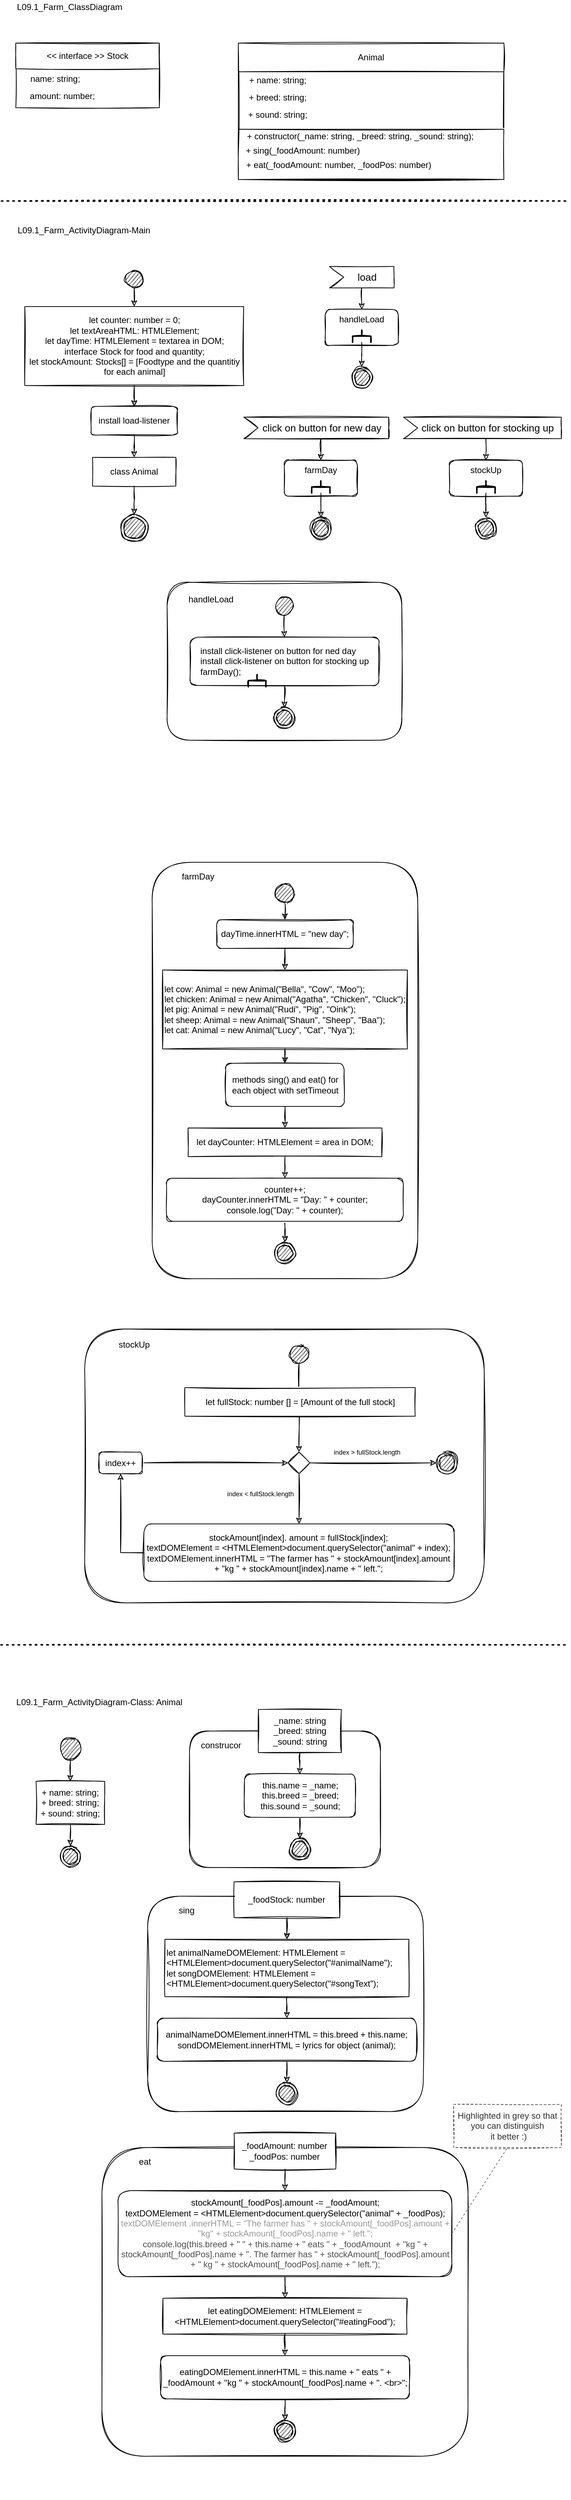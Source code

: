 <mxfile version="14.6.13" type="device"><diagram id="C5RBs43oDa-KdzZeNtuy" name="Page-1"><mxGraphModel dx="1463" dy="846" grid="1" gridSize="10" guides="1" tooltips="1" connect="1" arrows="1" fold="1" page="1" pageScale="1" pageWidth="827" pageHeight="1169" math="0" shadow="0"><root><mxCell id="WIyWlLk6GJQsqaUBKTNV-0"/><mxCell id="WIyWlLk6GJQsqaUBKTNV-1" parent="WIyWlLk6GJQsqaUBKTNV-0"/><mxCell id="hUfU4_KhiLJhnrmcy7yB-9" value="" style="group;sketch=1;" parent="WIyWlLk6GJQsqaUBKTNV-1" vertex="1" connectable="0"><mxGeometry x="39" y="79" width="200" height="90" as="geometry"/></mxCell><mxCell id="kWr8c-7WFXrUHV_ALOND-11" value="" style="rounded=0;whiteSpace=wrap;html=1;fillColor=#ffffff;sketch=1;" parent="hUfU4_KhiLJhnrmcy7yB-9" vertex="1"><mxGeometry width="200" height="90" as="geometry"/></mxCell><mxCell id="kWr8c-7WFXrUHV_ALOND-12" value="&amp;lt;&amp;lt; interface &amp;gt;&amp;gt; Stock" style="rounded=0;whiteSpace=wrap;html=1;fillColor=#ffffff;sketch=1;" parent="hUfU4_KhiLJhnrmcy7yB-9" vertex="1"><mxGeometry width="200" height="35.71" as="geometry"/></mxCell><mxCell id="kWr8c-7WFXrUHV_ALOND-14" value="name: string;" style="text;html=1;strokeColor=none;fillColor=none;align=center;verticalAlign=middle;whiteSpace=wrap;rounded=0;sketch=1;" parent="hUfU4_KhiLJhnrmcy7yB-9" vertex="1"><mxGeometry y="38.099" width="110" height="23.81" as="geometry"/></mxCell><mxCell id="kWr8c-7WFXrUHV_ALOND-15" value="amount: number;" style="text;html=1;strokeColor=none;fillColor=none;align=center;verticalAlign=middle;whiteSpace=wrap;rounded=0;sketch=1;" parent="hUfU4_KhiLJhnrmcy7yB-9" vertex="1"><mxGeometry x="10" y="61.909" width="110" height="23.81" as="geometry"/></mxCell><mxCell id="hUfU4_KhiLJhnrmcy7yB-10" value="" style="group;sketch=1;" parent="WIyWlLk6GJQsqaUBKTNV-1" vertex="1" connectable="0"><mxGeometry x="349" y="79" width="370" height="190" as="geometry"/></mxCell><mxCell id="hUfU4_KhiLJhnrmcy7yB-0" value="" style="rounded=0;whiteSpace=wrap;html=1;sketch=1;" parent="hUfU4_KhiLJhnrmcy7yB-10" vertex="1"><mxGeometry width="370" height="190" as="geometry"/></mxCell><mxCell id="hUfU4_KhiLJhnrmcy7yB-1" value="Animal" style="rounded=0;whiteSpace=wrap;html=1;sketch=1;" parent="hUfU4_KhiLJhnrmcy7yB-10" vertex="1"><mxGeometry width="370" height="40" as="geometry"/></mxCell><mxCell id="hUfU4_KhiLJhnrmcy7yB-2" value="+ name: string;" style="text;html=1;strokeColor=none;fillColor=none;align=center;verticalAlign=middle;whiteSpace=wrap;rounded=0;sketch=1;" parent="hUfU4_KhiLJhnrmcy7yB-10" vertex="1"><mxGeometry y="39.999" width="110" height="23.81" as="geometry"/></mxCell><mxCell id="hUfU4_KhiLJhnrmcy7yB-3" value="+ breed: string;" style="text;html=1;strokeColor=none;fillColor=none;align=center;verticalAlign=middle;whiteSpace=wrap;rounded=0;sketch=1;" parent="hUfU4_KhiLJhnrmcy7yB-10" vertex="1"><mxGeometry y="63.809" width="110" height="23.81" as="geometry"/></mxCell><mxCell id="hUfU4_KhiLJhnrmcy7yB-4" value="+ sound: string;" style="text;html=1;strokeColor=none;fillColor=none;align=center;verticalAlign=middle;whiteSpace=wrap;rounded=0;sketch=1;" parent="hUfU4_KhiLJhnrmcy7yB-10" vertex="1"><mxGeometry y="87.619" width="110" height="23.81" as="geometry"/></mxCell><mxCell id="hUfU4_KhiLJhnrmcy7yB-5" value="" style="rounded=0;whiteSpace=wrap;html=1;sketch=1;" parent="hUfU4_KhiLJhnrmcy7yB-10" vertex="1"><mxGeometry y="120" width="370" height="70" as="geometry"/></mxCell><mxCell id="hUfU4_KhiLJhnrmcy7yB-6" value="+ constructor(_name: string, _breed: string, _sound: string);" style="text;html=1;strokeColor=none;fillColor=none;align=center;verticalAlign=middle;whiteSpace=wrap;rounded=0;sketch=1;" parent="hUfU4_KhiLJhnrmcy7yB-10" vertex="1"><mxGeometry y="120" width="340" height="20" as="geometry"/></mxCell><mxCell id="hUfU4_KhiLJhnrmcy7yB-7" value="+ sing(_foodAmount: number)" style="text;html=1;strokeColor=none;fillColor=none;align=center;verticalAlign=middle;whiteSpace=wrap;rounded=0;sketch=1;" parent="hUfU4_KhiLJhnrmcy7yB-10" vertex="1"><mxGeometry y="140" width="180" height="20" as="geometry"/></mxCell><mxCell id="hUfU4_KhiLJhnrmcy7yB-8" value="+ eat(_foodAmount: number, _foodPos: number)" style="text;html=1;strokeColor=none;fillColor=none;align=center;verticalAlign=middle;whiteSpace=wrap;rounded=0;sketch=1;" parent="hUfU4_KhiLJhnrmcy7yB-10" vertex="1"><mxGeometry y="160" width="280" height="20" as="geometry"/></mxCell><mxCell id="hUfU4_KhiLJhnrmcy7yB-11" style="edgeStyle=orthogonalEdgeStyle;rounded=0;orthogonalLoop=1;jettySize=auto;html=1;exitX=0.5;exitY=1;exitDx=0;exitDy=0;sketch=1;" parent="hUfU4_KhiLJhnrmcy7yB-10" source="hUfU4_KhiLJhnrmcy7yB-1" target="hUfU4_KhiLJhnrmcy7yB-1" edge="1"><mxGeometry relative="1" as="geometry"/></mxCell><mxCell id="hUfU4_KhiLJhnrmcy7yB-12" value="L09.1_Farm_ClassDiagram" style="text;html=1;strokeColor=none;fillColor=none;align=center;verticalAlign=middle;whiteSpace=wrap;rounded=0;sketch=1;" parent="WIyWlLk6GJQsqaUBKTNV-1" vertex="1"><mxGeometry x="29" y="19" width="170" height="20" as="geometry"/></mxCell><mxCell id="hUfU4_KhiLJhnrmcy7yB-14" value="L09.1_Farm_ActivityDiagram-Main" style="text;html=1;strokeColor=none;fillColor=none;align=center;verticalAlign=middle;whiteSpace=wrap;rounded=0;sketch=1;" parent="WIyWlLk6GJQsqaUBKTNV-1" vertex="1"><mxGeometry x="29" y="330" width="210" height="20" as="geometry"/></mxCell><mxCell id="4ANyN0ghXC3WgwKKQMJP-76" value="" style="group;sketch=1;" parent="WIyWlLk6GJQsqaUBKTNV-1" vertex="1" connectable="0"><mxGeometry x="135" y="1870" width="556.56" height="381.5" as="geometry"/></mxCell><mxCell id="4ANyN0ghXC3WgwKKQMJP-60" value="" style="rounded=1;whiteSpace=wrap;html=1;strokeColor=#000000;fillColor=#FFFFFF;sketch=1;" parent="4ANyN0ghXC3WgwKKQMJP-76" vertex="1"><mxGeometry width="556.56" height="381.5" as="geometry"/></mxCell><mxCell id="4ANyN0ghXC3WgwKKQMJP-61" value="" style="ellipse;whiteSpace=wrap;html=1;aspect=fixed;fillColor=#050505;sketch=1;" parent="4ANyN0ghXC3WgwKKQMJP-76" vertex="1"><mxGeometry x="284.99" y="21.501" width="27.138" height="27.138" as="geometry"/></mxCell><mxCell id="4ANyN0ghXC3WgwKKQMJP-62" value="stockUp" style="text;html=1;strokeColor=none;fillColor=none;align=center;verticalAlign=middle;whiteSpace=wrap;rounded=0;sketch=1;" parent="4ANyN0ghXC3WgwKKQMJP-76" vertex="1"><mxGeometry x="28.5" y="11.5" width="80" height="20" as="geometry"/></mxCell><mxCell id="4ANyN0ghXC3WgwKKQMJP-63" style="edgeStyle=orthogonalEdgeStyle;rounded=0;orthogonalLoop=1;jettySize=auto;html=1;entryX=0.5;entryY=0;entryDx=0;entryDy=0;sketch=1;" parent="4ANyN0ghXC3WgwKKQMJP-76" source="4ANyN0ghXC3WgwKKQMJP-61" target="4ANyN0ghXC3WgwKKQMJP-66" edge="1"><mxGeometry x="-887.0" y="-235.5" as="geometry"><mxPoint x="-564.43" y="-75.5" as="targetPoint"/></mxGeometry></mxCell><mxCell id="4ANyN0ghXC3WgwKKQMJP-66" value="" style="rhombus;strokeColor=#000000;fillColor=#FFFFFF;sketch=1;" parent="4ANyN0ghXC3WgwKKQMJP-76" vertex="1"><mxGeometry x="283.56" y="171.5" width="30" height="30" as="geometry"/></mxCell><mxCell id="4ANyN0ghXC3WgwKKQMJP-67" value="index &amp;lt; fullStock.length" style="text;html=1;strokeColor=none;fillColor=none;align=center;verticalAlign=middle;whiteSpace=wrap;rounded=0;fontSize=9;sketch=1;" parent="4ANyN0ghXC3WgwKKQMJP-76" vertex="1"><mxGeometry x="185.0" y="220" width="120" height="20" as="geometry"/></mxCell><mxCell id="4ANyN0ghXC3WgwKKQMJP-68" value="&lt;font style=&quot;font-size: 12px&quot;&gt;let fullStock: number [] = [Amount of the full stock]&lt;br&gt;&lt;/font&gt;" style="rounded=0;whiteSpace=wrap;html=1;fontSize=9;strokeColor=#000000;fillColor=#FFFFFF;sketch=1;" parent="4ANyN0ghXC3WgwKKQMJP-76" vertex="1"><mxGeometry x="139.53" y="81.5" width="320.93" height="40" as="geometry"/></mxCell><mxCell id="4ANyN0ghXC3WgwKKQMJP-69" value="stockAmount[index]. amount = fullStock[index];&lt;br&gt;textDOMElement = &amp;lt;HTMLElement&amp;gt;document.querySelector(&quot;animal&quot; + index);&lt;br&gt;textDOMElement.innerHTML = &quot;The farmer has &quot; + stockAmount[index].amount + &quot;kg &quot;&amp;nbsp;+ stockAmount[index].name + &quot; left.&quot;;" style="rounded=1;whiteSpace=wrap;html=1;fontSize=12;strokeColor=#000000;fillColor=#FFFFFF;sketch=1;" parent="4ANyN0ghXC3WgwKKQMJP-76" vertex="1"><mxGeometry x="82.48" y="271.5" width="432.16" height="80" as="geometry"/></mxCell><mxCell id="4ANyN0ghXC3WgwKKQMJP-64" style="edgeStyle=orthogonalEdgeStyle;rounded=0;orthogonalLoop=1;jettySize=auto;html=1;sketch=1;" parent="4ANyN0ghXC3WgwKKQMJP-76" source="4ANyN0ghXC3WgwKKQMJP-66" target="4ANyN0ghXC3WgwKKQMJP-69" edge="1"><mxGeometry relative="1" as="geometry"/></mxCell><mxCell id="4ANyN0ghXC3WgwKKQMJP-71" value="&lt;span style=&quot;color: rgba(0 , 0 , 0 , 0) ; font-family: monospace ; font-size: 0px&quot;&gt;%3CmxGraphModel%3E%3Croot%3E%3CmxCell%20id%3D%220%22%2F%3E%3CmxCell%20id%3D%221%22%20parent%3D%220%22%2F%3E%3CmxCell%20id%3D%222%22%20value%3D%22%22%20style%3D%22group%22%20vertex%3D%221%22%20connectable%3D%220%22%20parent%3D%221%22%3E%3CmxGeometry%20x%3D%2230%22%20y%3D%22-810%22%20width%3D%22370%22%20height%3D%22570%22%20as%3D%22geometry%22%2F%3E%3C%2FmxCell%3E%3CmxCell%20id%3D%223%22%20value%3D%22%22%20style%3D%22group%22%20vertex%3D%221%22%20connectable%3D%220%22%20parent%3D%222%22%3E%3CmxGeometry%20width%3D%22370%22%20height%3D%22570%22%20as%3D%22geometry%22%2F%3E%3C%2FmxCell%3E%3CmxCell%20id%3D%224%22%20value%3D%22%22%20style%3D%22rounded%3D1%3BwhiteSpace%3Dwrap%3Bhtml%3D1%3BstrokeColor%3D%23000000%3BfillColor%3D%23FFFFFF%3B%22%20vertex%3D%221%22%20parent%3D%223%22%3E%3CmxGeometry%20width%3D%22370%22%20height%3D%22550%22%20as%3D%22geometry%22%2F%3E%3C%2FmxCell%3E%3CmxCell%20id%3D%225%22%20value%3D%22handleLoad%22%20style%3D%22text%3Bhtml%3D1%3BstrokeColor%3Dnone%3BfillColor%3Dnone%3Balign%3Dcenter%3BverticalAlign%3Dmiddle%3BwhiteSpace%3Dwrap%3Brounded%3D0%3B%22%20vertex%3D%221%22%20parent%3D%223%22%3E%3CmxGeometry%20x%3D%2219.998%22%20y%3D%2218.831%22%20width%3D%2278.485%22%20height%3D%2229.376%22%20as%3D%22geometry%22%2F%3E%3C%2FmxCell%3E%3CmxCell%20id%3D%226%22%20style%3D%22edgeStyle%3DorthogonalEdgeStyle%3Brounded%3D0%3BorthogonalLoop%3D1%3BjettySize%3Dauto%3Bhtml%3D1%3BentryX%3D0.5%3BentryY%3D0%3BentryDx%3D0%3BentryDy%3D0%3B%22%20edge%3D%221%22%20parent%3D%223%22%20source%3D%227%22%20target%3D%229%22%3E%3CmxGeometry%20relative%3D%221%22%20as%3D%22geometry%22%2F%3E%3C%2FmxCell%3E%3CmxCell%20id%3D%227%22%20value%3D%22%22%20style%3D%22ellipse%3BwhiteSpace%3Dwrap%3Bhtml%3D1%3Baspect%3Dfixed%3BfillColor%3D%23050505%3B%22%20vertex%3D%221%22%20parent%3D%223%22%3E%3CmxGeometry%20x%3D%22171.43%22%20y%3D%2218.831%22%20width%3D%2227.138%22%20height%3D%2227.138%22%20as%3D%22geometry%22%2F%3E%3C%2FmxCell%3E%3CmxCell%20id%3D%228%22%20style%3D%22edgeStyle%3DorthogonalEdgeStyle%3Brounded%3D0%3BorthogonalLoop%3D1%3BjettySize%3Dauto%3Bhtml%3D1%3B%22%20edge%3D%221%22%20parent%3D%223%22%20source%3D%229%22%20target%3D%2211%22%3E%3CmxGeometry%20relative%3D%221%22%20as%3D%22geometry%22%2F%3E%3C%2FmxCell%3E%3CmxCell%20id%3D%229%22%20value%3D%22let%20canvas%3A%20HTMLCanvasElement%20%3D%20document.querySelector(%26quot%3Bcanvas%26quot%3B)%3B%26lt%3Bbr%26gt%3B%22%20style%3D%22rounded%3D0%3BwhiteSpace%3Dwrap%3Bhtml%3D1%3BstrokeColor%3D%23000000%3BfillColor%3D%23FFFFFF%3B%22%20vertex%3D%221%22%20parent%3D%223%22%3E%3CmxGeometry%20x%3D%2270%22%20y%3D%2275.323%22%20width%3D%22230%22%20height%3D%2247.077%22%20as%3D%22geometry%22%2F%3E%3C%2FmxCell%3E%3CmxCell%20id%3D%2210%22%20style%3D%22edgeStyle%3DorthogonalEdgeStyle%3Brounded%3D0%3BorthogonalLoop%3D1%3BjettySize%3Dauto%3Bhtml%3D1%3B%22%20edge%3D%221%22%20parent%3D%223%22%20source%3D%2211%22%20target%3D%2213%22%3E%3CmxGeometry%20relative%3D%221%22%20as%3D%22geometry%22%2F%3E%3C%2FmxCell%3E%3CmxCell%20id%3D%2211%22%20value%3D%22%26lt%3Bspan%26gt%3Bcrc2%20%3D%20canvas.getContext(%26quot%3B2d%26quot%3B)%3B%26lt%3Bbr%26gt%3Bcanvas.width%20%2F%20canvas.height%20festlegen%20(responsive)%26lt%3Bbr%26gt%3B%26lt%3B%2Fspan%26gt%3B%22%20style%3D%22rounded%3D1%3BwhiteSpace%3Dwrap%3Bhtml%3D1%3BstrokeColor%3D%23000000%3BfillColor%3D%23FFFFFF%3B%22%20vertex%3D%221%22%20parent%3D%223%22%3E%3CmxGeometry%20x%3D%2225%22%20y%3D%22155.354%22%20width%3D%22320%22%20height%3D%2256.492%22%20as%3D%22geometry%22%2F%3E%3C%2FmxCell%3E%3CmxCell%20id%3D%2212%22%20style%3D%22edgeStyle%3DorthogonalEdgeStyle%3Brounded%3D0%3BorthogonalLoop%3D1%3BjettySize%3Dauto%3Bhtml%3D1%3BentryX%3D0.5%3BentryY%3D0%3BentryDx%3D0%3BentryDy%3D0%3B%22%20edge%3D%221%22%20parent%3D%223%22%20source%3D%2213%22%20target%3D%2215%22%3E%3CmxGeometry%20relative%3D%221%22%20as%3D%22geometry%22%2F%3E%3C%2FmxCell%3E%3CmxCell%20id%3D%2213%22%20value%3D%22let%20horizon%3A%20number%20%3D%20crc2.canvas.height%20*%20goldenCut%3B%20let%20posMountains%3A%20Vector%20%3D%20%7B%20x%3A%200%2C%20y%3A%20horizon%20%7D%3B%22%20style%3D%22rounded%3D0%3BwhiteSpace%3Dwrap%3Bhtml%3D1%3BstrokeColor%3D%23000000%3BfillColor%3D%23FFFFFF%3B%22%20vertex%3D%221%22%20parent%3D%223%22%3E%3CmxGeometry%20x%3D%2235%22%20y%3D%22244.8%22%20width%3D%22300%22%20height%3D%2256.492%22%20as%3D%22geometry%22%2F%3E%3C%2FmxCell%3E%3CmxCell%20id%3D%2214%22%20value%3D%22%22%20style%3D%22group%22%20vertex%3D%221%22%20connectable%3D%220%22%20parent%3D%223%22%3E%3CmxGeometry%20x%3D%22115%22%20y%3D%22323.077%22%20width%3D%22140%22%20height%3D%22150%22%20as%3D%22geometry%22%2F%3E%3C%2FmxCell%3E%3CmxCell%20id%3D%2215%22%20value%3D%22%26lt%3Bdiv%26gt%3B%26lt%3Bspan%26gt%3BdrawBackground()%26lt%3B%2Fspan%26gt%3B%26lt%3B%2Fdiv%26gt%3B%26lt%3Bdiv%26gt%3B%26lt%3Bspan%26gt%3BdrawSun()%26lt%3B%2Fspan%26gt%3B%26lt%3B%2Fdiv%26gt%3B%26lt%3Bdiv%26gt%3B%26lt%3Bspan%26gt%3B3*drawCloud()%26lt%3B%2Fspan%26gt%3B%26lt%3B%2Fdiv%26gt%3B%26lt%3Bdiv%26gt%3B2*drawMountains()%26lt%3B%2Fdiv%26gt%3B%26lt%3Bdiv%26gt%3B2*drawPine()%26lt%3B%2Fdiv%26gt%3B%26lt%3Bdiv%26gt%3BdrawLavender()%26lt%3B%2Fdiv%26gt%3B%26lt%3Bdiv%26gt%3BdrawDandelion()%26lt%3B%2Fdiv%26gt%3B%26lt%3Bdiv%26gt%3BdrawStarflower()%26lt%3B%2Fdiv%26gt%3B%22%20style%3D%22rounded%3D1%3BwhiteSpace%3Dwrap%3Bhtml%3D1%3BstrokeColor%3D%23000000%3BfillColor%3D%23FFFFFF%3BverticalAlign%3Dtop%3B%22%20vertex%3D%221%22%20parent%3D%2214%22%3E%3CmxGeometry%20width%3D%22140%22%20height%3D%22150%22%20as%3D%22geometry%22%2F%3E%3C%2FmxCell%3E%3CmxCell%20id%3D%2216%22%20value%3D%22%22%20style%3D%22strokeWidth%3D2%3Bhtml%3D1%3Bshape%3Dmxgraph.flowchart.annotation_2%3Balign%3Dleft%3BlabelPosition%3Dright%3BpointerEvents%3D1%3BfillColor%3D%23F2F2F2%3Brotation%3D90%3B%22%20vertex%3D%221%22%20parent%3D%2214%22%3E%3CmxGeometry%20x%3D%2261.5%22%20y%3D%22121.919%22%20width%3D%2217%22%20height%3D%2224.009%22%20as%3D%22geometry%22%2F%3E%3C%2FmxCell%3E%3CmxCell%20id%3D%2217%22%20value%3D%22%22%20style%3D%22ellipse%3Bhtml%3D1%3Bshape%3DendState%3BfillColor%3D%23000000%3B%22%20vertex%3D%221%22%20parent%3D%223%22%3E%3CmxGeometry%20x%3D%22170%22%20y%3D%22500%22%20width%3D%2230%22%20height%3D%2230%22%20as%3D%22geometry%22%2F%3E%3C%2FmxCell%3E%3CmxCell%20id%3D%2218%22%20style%3D%22edgeStyle%3DorthogonalEdgeStyle%3Brounded%3D0%3BorthogonalLoop%3D1%3BjettySize%3Dauto%3Bhtml%3D1%3BentryX%3D0.5%3BentryY%3D0%3BentryDx%3D0%3BentryDy%3D0%3B%22%20edge%3D%221%22%20parent%3D%223%22%20source%3D%2215%22%20target%3D%2217%22%3E%3CmxGeometry%20relative%3D%221%22%20as%3D%22geometry%22%2F%3E%3C%2FmxCell%3E%3C%2Froot%3E%3C%2FmxGraphModel%3E&lt;/span&gt;" style="ellipse;html=1;shape=endState;fillColor=#000000;sketch=1;" parent="4ANyN0ghXC3WgwKKQMJP-76" vertex="1"><mxGeometry x="490.0" y="171.5" width="30" height="30" as="geometry"/></mxCell><mxCell id="4ANyN0ghXC3WgwKKQMJP-65" style="edgeStyle=orthogonalEdgeStyle;rounded=0;orthogonalLoop=1;jettySize=auto;html=1;entryX=0;entryY=0.5;entryDx=0;entryDy=0;sketch=1;" parent="4ANyN0ghXC3WgwKKQMJP-76" source="4ANyN0ghXC3WgwKKQMJP-66" target="4ANyN0ghXC3WgwKKQMJP-71" edge="1"><mxGeometry relative="1" as="geometry"/></mxCell><mxCell id="4ANyN0ghXC3WgwKKQMJP-72" value="index &amp;gt; fullStock.length" style="text;html=1;strokeColor=none;fillColor=none;align=center;verticalAlign=middle;whiteSpace=wrap;rounded=0;fontSize=9;sketch=1;" parent="4ANyN0ghXC3WgwKKQMJP-76" vertex="1"><mxGeometry x="330" y="161.5" width="127.43" height="20" as="geometry"/></mxCell><mxCell id="4ANyN0ghXC3WgwKKQMJP-75" style="edgeStyle=orthogonalEdgeStyle;rounded=0;orthogonalLoop=1;jettySize=auto;html=1;entryX=0;entryY=0.5;entryDx=0;entryDy=0;sketch=1;" parent="4ANyN0ghXC3WgwKKQMJP-76" source="4ANyN0ghXC3WgwKKQMJP-73" target="4ANyN0ghXC3WgwKKQMJP-66" edge="1"><mxGeometry relative="1" as="geometry"/></mxCell><mxCell id="4ANyN0ghXC3WgwKKQMJP-73" value="index++" style="rounded=1;whiteSpace=wrap;html=1;align=center;sketch=1;" parent="4ANyN0ghXC3WgwKKQMJP-76" vertex="1"><mxGeometry x="20" y="171.5" width="60" height="30" as="geometry"/></mxCell><mxCell id="4ANyN0ghXC3WgwKKQMJP-74" style="edgeStyle=orthogonalEdgeStyle;rounded=0;orthogonalLoop=1;jettySize=auto;html=1;entryX=0.5;entryY=1;entryDx=0;entryDy=0;sketch=1;" parent="4ANyN0ghXC3WgwKKQMJP-76" source="4ANyN0ghXC3WgwKKQMJP-69" target="4ANyN0ghXC3WgwKKQMJP-73" edge="1"><mxGeometry relative="1" as="geometry"/></mxCell><mxCell id="4ANyN0ghXC3WgwKKQMJP-77" value="" style="group;sketch=1;" parent="WIyWlLk6GJQsqaUBKTNV-1" vertex="1" connectable="0"><mxGeometry x="229" y="1220" width="370" height="580" as="geometry"/></mxCell><mxCell id="4ANyN0ghXC3WgwKKQMJP-41" value="" style="rounded=1;whiteSpace=wrap;html=1;strokeColor=#000000;fillColor=#FFFFFF;sketch=1;" parent="4ANyN0ghXC3WgwKKQMJP-77" vertex="1"><mxGeometry width="370" height="580" as="geometry"/></mxCell><mxCell id="4ANyN0ghXC3WgwKKQMJP-42" value="farmDay" style="text;html=1;strokeColor=none;fillColor=none;align=center;verticalAlign=middle;whiteSpace=wrap;rounded=0;sketch=1;" parent="4ANyN0ghXC3WgwKKQMJP-77" vertex="1"><mxGeometry x="9.06" y="10" width="110" height="20" as="geometry"/></mxCell><mxCell id="4ANyN0ghXC3WgwKKQMJP-43" value="" style="ellipse;whiteSpace=wrap;html=1;aspect=fixed;fillColor=#050505;sketch=1;" parent="4ANyN0ghXC3WgwKKQMJP-77" vertex="1"><mxGeometry x="171.43" y="30.001" width="27.138" height="27.138" as="geometry"/></mxCell><mxCell id="4ANyN0ghXC3WgwKKQMJP-44" value="let cow: Animal = new Animal(&quot;Bella&quot;, &quot;Cow&quot;, &quot;Moo&quot;);&lt;br&gt;let chicken: Animal = new Animal(&quot;Agatha&quot;, &quot;Chicken&quot;, &quot;Cluck&quot;);&lt;br&gt;let pig: Animal = new Animal(&quot;Rudi&quot;, &quot;Pig&quot;, &quot;Oink&quot;);&lt;br&gt;let sheep: Animal = new Animal(&quot;Shaun&quot;, &quot;Sheep&quot;, &quot;Baa&quot;);&lt;br&gt;let cat: Animal = new Animal(&quot;Lucy&quot;, &quot;Cat&quot;, &quot;Nya&quot;);" style="rounded=0;whiteSpace=wrap;html=1;strokeColor=#000000;fillColor=#FFFFFF;align=left;sketch=1;" parent="4ANyN0ghXC3WgwKKQMJP-77" vertex="1"><mxGeometry x="14.5" y="150" width="341" height="110" as="geometry"/></mxCell><mxCell id="4ANyN0ghXC3WgwKKQMJP-46" value="methods sing() and eat() for each object with setTimeout" style="rounded=1;whiteSpace=wrap;html=1;strokeColor=#000000;fillColor=#FFFFFF;align=center;sketch=1;" parent="4ANyN0ghXC3WgwKKQMJP-77" vertex="1"><mxGeometry x="102.5" y="280" width="165" height="60" as="geometry"/></mxCell><mxCell id="4ANyN0ghXC3WgwKKQMJP-56" style="edgeStyle=orthogonalEdgeStyle;rounded=0;orthogonalLoop=1;jettySize=auto;html=1;entryX=0.5;entryY=0;entryDx=0;entryDy=0;sketch=1;" parent="4ANyN0ghXC3WgwKKQMJP-77" source="4ANyN0ghXC3WgwKKQMJP-44" target="4ANyN0ghXC3WgwKKQMJP-46" edge="1"><mxGeometry relative="1" as="geometry"/></mxCell><mxCell id="4ANyN0ghXC3WgwKKQMJP-48" value="&lt;span style=&quot;color: rgba(0 , 0 , 0 , 0) ; font-family: monospace ; font-size: 0px&quot;&gt;%3CmxGraphModel%3E%3Croot%3E%3CmxCell%20id%3D%220%22%2F%3E%3CmxCell%20id%3D%221%22%20parent%3D%220%22%2F%3E%3CmxCell%20id%3D%222%22%20value%3D%22%22%20style%3D%22group%22%20vertex%3D%221%22%20connectable%3D%220%22%20parent%3D%221%22%3E%3CmxGeometry%20x%3D%2230%22%20y%3D%22-810%22%20width%3D%22370%22%20height%3D%22570%22%20as%3D%22geometry%22%2F%3E%3C%2FmxCell%3E%3CmxCell%20id%3D%223%22%20value%3D%22%22%20style%3D%22group%22%20vertex%3D%221%22%20connectable%3D%220%22%20parent%3D%222%22%3E%3CmxGeometry%20width%3D%22370%22%20height%3D%22570%22%20as%3D%22geometry%22%2F%3E%3C%2FmxCell%3E%3CmxCell%20id%3D%224%22%20value%3D%22%22%20style%3D%22rounded%3D1%3BwhiteSpace%3Dwrap%3Bhtml%3D1%3BstrokeColor%3D%23000000%3BfillColor%3D%23FFFFFF%3B%22%20vertex%3D%221%22%20parent%3D%223%22%3E%3CmxGeometry%20width%3D%22370%22%20height%3D%22550%22%20as%3D%22geometry%22%2F%3E%3C%2FmxCell%3E%3CmxCell%20id%3D%225%22%20value%3D%22handleLoad%22%20style%3D%22text%3Bhtml%3D1%3BstrokeColor%3Dnone%3BfillColor%3Dnone%3Balign%3Dcenter%3BverticalAlign%3Dmiddle%3BwhiteSpace%3Dwrap%3Brounded%3D0%3B%22%20vertex%3D%221%22%20parent%3D%223%22%3E%3CmxGeometry%20x%3D%2219.998%22%20y%3D%2218.831%22%20width%3D%2278.485%22%20height%3D%2229.376%22%20as%3D%22geometry%22%2F%3E%3C%2FmxCell%3E%3CmxCell%20id%3D%226%22%20style%3D%22edgeStyle%3DorthogonalEdgeStyle%3Brounded%3D0%3BorthogonalLoop%3D1%3BjettySize%3Dauto%3Bhtml%3D1%3BentryX%3D0.5%3BentryY%3D0%3BentryDx%3D0%3BentryDy%3D0%3B%22%20edge%3D%221%22%20parent%3D%223%22%20source%3D%227%22%20target%3D%229%22%3E%3CmxGeometry%20relative%3D%221%22%20as%3D%22geometry%22%2F%3E%3C%2FmxCell%3E%3CmxCell%20id%3D%227%22%20value%3D%22%22%20style%3D%22ellipse%3BwhiteSpace%3Dwrap%3Bhtml%3D1%3Baspect%3Dfixed%3BfillColor%3D%23050505%3B%22%20vertex%3D%221%22%20parent%3D%223%22%3E%3CmxGeometry%20x%3D%22171.43%22%20y%3D%2218.831%22%20width%3D%2227.138%22%20height%3D%2227.138%22%20as%3D%22geometry%22%2F%3E%3C%2FmxCell%3E%3CmxCell%20id%3D%228%22%20style%3D%22edgeStyle%3DorthogonalEdgeStyle%3Brounded%3D0%3BorthogonalLoop%3D1%3BjettySize%3Dauto%3Bhtml%3D1%3B%22%20edge%3D%221%22%20parent%3D%223%22%20source%3D%229%22%20target%3D%2211%22%3E%3CmxGeometry%20relative%3D%221%22%20as%3D%22geometry%22%2F%3E%3C%2FmxCell%3E%3CmxCell%20id%3D%229%22%20value%3D%22let%20canvas%3A%20HTMLCanvasElement%20%3D%20document.querySelector(%26quot%3Bcanvas%26quot%3B)%3B%26lt%3Bbr%26gt%3B%22%20style%3D%22rounded%3D0%3BwhiteSpace%3Dwrap%3Bhtml%3D1%3BstrokeColor%3D%23000000%3BfillColor%3D%23FFFFFF%3B%22%20vertex%3D%221%22%20parent%3D%223%22%3E%3CmxGeometry%20x%3D%2270%22%20y%3D%2275.323%22%20width%3D%22230%22%20height%3D%2247.077%22%20as%3D%22geometry%22%2F%3E%3C%2FmxCell%3E%3CmxCell%20id%3D%2210%22%20style%3D%22edgeStyle%3DorthogonalEdgeStyle%3Brounded%3D0%3BorthogonalLoop%3D1%3BjettySize%3Dauto%3Bhtml%3D1%3B%22%20edge%3D%221%22%20parent%3D%223%22%20source%3D%2211%22%20target%3D%2213%22%3E%3CmxGeometry%20relative%3D%221%22%20as%3D%22geometry%22%2F%3E%3C%2FmxCell%3E%3CmxCell%20id%3D%2211%22%20value%3D%22%26lt%3Bspan%26gt%3Bcrc2%20%3D%20canvas.getContext(%26quot%3B2d%26quot%3B)%3B%26lt%3Bbr%26gt%3Bcanvas.width%20%2F%20canvas.height%20festlegen%20(responsive)%26lt%3Bbr%26gt%3B%26lt%3B%2Fspan%26gt%3B%22%20style%3D%22rounded%3D1%3BwhiteSpace%3Dwrap%3Bhtml%3D1%3BstrokeColor%3D%23000000%3BfillColor%3D%23FFFFFF%3B%22%20vertex%3D%221%22%20parent%3D%223%22%3E%3CmxGeometry%20x%3D%2225%22%20y%3D%22155.354%22%20width%3D%22320%22%20height%3D%2256.492%22%20as%3D%22geometry%22%2F%3E%3C%2FmxCell%3E%3CmxCell%20id%3D%2212%22%20style%3D%22edgeStyle%3DorthogonalEdgeStyle%3Brounded%3D0%3BorthogonalLoop%3D1%3BjettySize%3Dauto%3Bhtml%3D1%3BentryX%3D0.5%3BentryY%3D0%3BentryDx%3D0%3BentryDy%3D0%3B%22%20edge%3D%221%22%20parent%3D%223%22%20source%3D%2213%22%20target%3D%2215%22%3E%3CmxGeometry%20relative%3D%221%22%20as%3D%22geometry%22%2F%3E%3C%2FmxCell%3E%3CmxCell%20id%3D%2213%22%20value%3D%22let%20horizon%3A%20number%20%3D%20crc2.canvas.height%20*%20goldenCut%3B%20let%20posMountains%3A%20Vector%20%3D%20%7B%20x%3A%200%2C%20y%3A%20horizon%20%7D%3B%22%20style%3D%22rounded%3D0%3BwhiteSpace%3Dwrap%3Bhtml%3D1%3BstrokeColor%3D%23000000%3BfillColor%3D%23FFFFFF%3B%22%20vertex%3D%221%22%20parent%3D%223%22%3E%3CmxGeometry%20x%3D%2235%22%20y%3D%22244.8%22%20width%3D%22300%22%20height%3D%2256.492%22%20as%3D%22geometry%22%2F%3E%3C%2FmxCell%3E%3CmxCell%20id%3D%2214%22%20value%3D%22%22%20style%3D%22group%22%20vertex%3D%221%22%20connectable%3D%220%22%20parent%3D%223%22%3E%3CmxGeometry%20x%3D%22115%22%20y%3D%22323.077%22%20width%3D%22140%22%20height%3D%22150%22%20as%3D%22geometry%22%2F%3E%3C%2FmxCell%3E%3CmxCell%20id%3D%2215%22%20value%3D%22%26lt%3Bdiv%26gt%3B%26lt%3Bspan%26gt%3BdrawBackground()%26lt%3B%2Fspan%26gt%3B%26lt%3B%2Fdiv%26gt%3B%26lt%3Bdiv%26gt%3B%26lt%3Bspan%26gt%3BdrawSun()%26lt%3B%2Fspan%26gt%3B%26lt%3B%2Fdiv%26gt%3B%26lt%3Bdiv%26gt%3B%26lt%3Bspan%26gt%3B3*drawCloud()%26lt%3B%2Fspan%26gt%3B%26lt%3B%2Fdiv%26gt%3B%26lt%3Bdiv%26gt%3B2*drawMountains()%26lt%3B%2Fdiv%26gt%3B%26lt%3Bdiv%26gt%3B2*drawPine()%26lt%3B%2Fdiv%26gt%3B%26lt%3Bdiv%26gt%3BdrawLavender()%26lt%3B%2Fdiv%26gt%3B%26lt%3Bdiv%26gt%3BdrawDandelion()%26lt%3B%2Fdiv%26gt%3B%26lt%3Bdiv%26gt%3BdrawStarflower()%26lt%3B%2Fdiv%26gt%3B%22%20style%3D%22rounded%3D1%3BwhiteSpace%3Dwrap%3Bhtml%3D1%3BstrokeColor%3D%23000000%3BfillColor%3D%23FFFFFF%3BverticalAlign%3Dtop%3B%22%20vertex%3D%221%22%20parent%3D%2214%22%3E%3CmxGeometry%20width%3D%22140%22%20height%3D%22150%22%20as%3D%22geometry%22%2F%3E%3C%2FmxCell%3E%3CmxCell%20id%3D%2216%22%20value%3D%22%22%20style%3D%22strokeWidth%3D2%3Bhtml%3D1%3Bshape%3Dmxgraph.flowchart.annotation_2%3Balign%3Dleft%3BlabelPosition%3Dright%3BpointerEvents%3D1%3BfillColor%3D%23F2F2F2%3Brotation%3D90%3B%22%20vertex%3D%221%22%20parent%3D%2214%22%3E%3CmxGeometry%20x%3D%2261.5%22%20y%3D%22121.919%22%20width%3D%2217%22%20height%3D%2224.009%22%20as%3D%22geometry%22%2F%3E%3C%2FmxCell%3E%3CmxCell%20id%3D%2217%22%20value%3D%22%22%20style%3D%22ellipse%3Bhtml%3D1%3Bshape%3DendState%3BfillColor%3D%23000000%3B%22%20vertex%3D%221%22%20parent%3D%223%22%3E%3CmxGeometry%20x%3D%22170%22%20y%3D%22500%22%20width%3D%2230%22%20height%3D%2230%22%20as%3D%22geometry%22%2F%3E%3C%2FmxCell%3E%3CmxCell%20id%3D%2218%22%20style%3D%22edgeStyle%3DorthogonalEdgeStyle%3Brounded%3D0%3BorthogonalLoop%3D1%3BjettySize%3Dauto%3Bhtml%3D1%3BentryX%3D0.5%3BentryY%3D0%3BentryDx%3D0%3BentryDy%3D0%3B%22%20edge%3D%221%22%20parent%3D%223%22%20source%3D%2215%22%20target%3D%2217%22%3E%3CmxGeometry%20relative%3D%221%22%20as%3D%22geometry%22%2F%3E%3C%2FmxCell%3E%3C%2Froot%3E%3C%2FmxGraphModel%3E&lt;/span&gt;" style="ellipse;html=1;shape=endState;fillColor=#000000;sketch=1;" parent="4ANyN0ghXC3WgwKKQMJP-77" vertex="1"><mxGeometry x="170" y="529" width="30" height="30" as="geometry"/></mxCell><mxCell id="4ANyN0ghXC3WgwKKQMJP-49" style="edgeStyle=orthogonalEdgeStyle;rounded=0;orthogonalLoop=1;jettySize=auto;html=1;entryX=0.5;entryY=0;entryDx=0;entryDy=0;sketch=1;" parent="4ANyN0ghXC3WgwKKQMJP-77" source="4ANyN0ghXC3WgwKKQMJP-50" target="4ANyN0ghXC3WgwKKQMJP-48" edge="1"><mxGeometry x="10" y="10" as="geometry"/></mxCell><mxCell id="4ANyN0ghXC3WgwKKQMJP-50" value="counter++;&lt;br&gt;dayCounter.innerHTML = &quot;Day: &quot; + counter;&lt;br&gt;console.log(&quot;Day: &quot; + counter);" style="rounded=1;whiteSpace=wrap;html=1;align=center;sketch=1;" parent="4ANyN0ghXC3WgwKKQMJP-77" vertex="1"><mxGeometry x="20" y="440" width="330" height="60" as="geometry"/></mxCell><mxCell id="4ANyN0ghXC3WgwKKQMJP-55" style="edgeStyle=orthogonalEdgeStyle;rounded=0;orthogonalLoop=1;jettySize=auto;html=1;entryX=0.5;entryY=0;entryDx=0;entryDy=0;sketch=1;" parent="4ANyN0ghXC3WgwKKQMJP-77" source="4ANyN0ghXC3WgwKKQMJP-52" target="4ANyN0ghXC3WgwKKQMJP-44" edge="1"><mxGeometry relative="1" as="geometry"/></mxCell><mxCell id="4ANyN0ghXC3WgwKKQMJP-52" value="dayTime.innerHTML = &quot;new day&quot;;" style="rounded=1;whiteSpace=wrap;html=1;align=center;sketch=1;" parent="4ANyN0ghXC3WgwKKQMJP-77" vertex="1"><mxGeometry x="90" y="80" width="190" height="40" as="geometry"/></mxCell><mxCell id="4ANyN0ghXC3WgwKKQMJP-54" style="edgeStyle=orthogonalEdgeStyle;rounded=0;orthogonalLoop=1;jettySize=auto;html=1;sketch=1;" parent="4ANyN0ghXC3WgwKKQMJP-77" source="4ANyN0ghXC3WgwKKQMJP-43" target="4ANyN0ghXC3WgwKKQMJP-52" edge="1"><mxGeometry relative="1" as="geometry"/></mxCell><mxCell id="4ANyN0ghXC3WgwKKQMJP-58" style="edgeStyle=orthogonalEdgeStyle;rounded=0;orthogonalLoop=1;jettySize=auto;html=1;entryX=0.5;entryY=0;entryDx=0;entryDy=0;sketch=1;" parent="4ANyN0ghXC3WgwKKQMJP-77" source="4ANyN0ghXC3WgwKKQMJP-53" target="4ANyN0ghXC3WgwKKQMJP-50" edge="1"><mxGeometry relative="1" as="geometry"/></mxCell><mxCell id="4ANyN0ghXC3WgwKKQMJP-53" value="&lt;span style=&quot;text-align: left&quot;&gt;let dayCounter: HTMLElement = area in DOM;&lt;/span&gt;" style="rounded=0;whiteSpace=wrap;html=1;align=center;sketch=1;" parent="4ANyN0ghXC3WgwKKQMJP-77" vertex="1"><mxGeometry x="50" y="370" width="270" height="40" as="geometry"/></mxCell><mxCell id="4ANyN0ghXC3WgwKKQMJP-57" style="edgeStyle=orthogonalEdgeStyle;rounded=0;orthogonalLoop=1;jettySize=auto;html=1;entryX=0.5;entryY=0;entryDx=0;entryDy=0;sketch=1;" parent="4ANyN0ghXC3WgwKKQMJP-77" source="4ANyN0ghXC3WgwKKQMJP-46" target="4ANyN0ghXC3WgwKKQMJP-53" edge="1"><mxGeometry relative="1" as="geometry"/></mxCell><mxCell id="4ANyN0ghXC3WgwKKQMJP-78" value="" style="group;sketch=1;" parent="WIyWlLk6GJQsqaUBKTNV-1" vertex="1" connectable="0"><mxGeometry x="249.81" y="830" width="326.94" height="240" as="geometry"/></mxCell><mxCell id="4ANyN0ghXC3WgwKKQMJP-31" value="" style="rounded=1;whiteSpace=wrap;html=1;strokeColor=#000000;fillColor=#FFFFFF;sketch=1;" parent="4ANyN0ghXC3WgwKKQMJP-78" vertex="1"><mxGeometry width="326.94" height="220" as="geometry"/></mxCell><mxCell id="4ANyN0ghXC3WgwKKQMJP-32" value="handleLoad" style="text;html=1;strokeColor=none;fillColor=none;align=center;verticalAlign=middle;whiteSpace=wrap;rounded=0;sketch=1;" parent="4ANyN0ghXC3WgwKKQMJP-78" vertex="1"><mxGeometry x="22.458" y="9.601" width="78.485" height="28.201" as="geometry"/></mxCell><mxCell id="4ANyN0ghXC3WgwKKQMJP-34" value="" style="ellipse;whiteSpace=wrap;html=1;aspect=fixed;fillColor=#050505;sketch=1;" parent="4ANyN0ghXC3WgwKKQMJP-78" vertex="1"><mxGeometry x="149.9" y="20.001" width="26.053" height="26.053" as="geometry"/></mxCell><mxCell id="4ANyN0ghXC3WgwKKQMJP-36" value="&lt;div style=&quot;text-align: left&quot;&gt;install click-listener on button for ned day&lt;/div&gt;&lt;div style=&quot;text-align: left&quot;&gt;install click-listener on button for stocking up&lt;/div&gt;&lt;div style=&quot;text-align: left&quot;&gt;farmDay();&lt;br&gt;&lt;/div&gt;" style="rounded=1;whiteSpace=wrap;html=1;strokeColor=#000000;fillColor=#FFFFFF;sketch=1;" parent="4ANyN0ghXC3WgwKKQMJP-78" vertex="1"><mxGeometry x="32.01" y="76.563" width="262.91" height="67.2" as="geometry"/></mxCell><mxCell id="4ANyN0ghXC3WgwKKQMJP-33" style="edgeStyle=orthogonalEdgeStyle;rounded=0;orthogonalLoop=1;jettySize=auto;html=1;entryX=0.5;entryY=0;entryDx=0;entryDy=0;sketch=1;" parent="4ANyN0ghXC3WgwKKQMJP-78" source="4ANyN0ghXC3WgwKKQMJP-34" target="4ANyN0ghXC3WgwKKQMJP-36" edge="1"><mxGeometry relative="1" as="geometry"/></mxCell><mxCell id="4ANyN0ghXC3WgwKKQMJP-37" value="&lt;span style=&quot;color: rgba(0 , 0 , 0 , 0) ; font-family: monospace ; font-size: 0px&quot;&gt;%3CmxGraphModel%3E%3Croot%3E%3CmxCell%20id%3D%220%22%2F%3E%3CmxCell%20id%3D%221%22%20parent%3D%220%22%2F%3E%3CmxCell%20id%3D%222%22%20value%3D%22%22%20style%3D%22group%22%20vertex%3D%221%22%20connectable%3D%220%22%20parent%3D%221%22%3E%3CmxGeometry%20x%3D%2230%22%20y%3D%22-810%22%20width%3D%22370%22%20height%3D%22570%22%20as%3D%22geometry%22%2F%3E%3C%2FmxCell%3E%3CmxCell%20id%3D%223%22%20value%3D%22%22%20style%3D%22group%22%20vertex%3D%221%22%20connectable%3D%220%22%20parent%3D%222%22%3E%3CmxGeometry%20width%3D%22370%22%20height%3D%22570%22%20as%3D%22geometry%22%2F%3E%3C%2FmxCell%3E%3CmxCell%20id%3D%224%22%20value%3D%22%22%20style%3D%22rounded%3D1%3BwhiteSpace%3Dwrap%3Bhtml%3D1%3BstrokeColor%3D%23000000%3BfillColor%3D%23FFFFFF%3B%22%20vertex%3D%221%22%20parent%3D%223%22%3E%3CmxGeometry%20width%3D%22370%22%20height%3D%22550%22%20as%3D%22geometry%22%2F%3E%3C%2FmxCell%3E%3CmxCell%20id%3D%225%22%20value%3D%22handleLoad%22%20style%3D%22text%3Bhtml%3D1%3BstrokeColor%3Dnone%3BfillColor%3Dnone%3Balign%3Dcenter%3BverticalAlign%3Dmiddle%3BwhiteSpace%3Dwrap%3Brounded%3D0%3B%22%20vertex%3D%221%22%20parent%3D%223%22%3E%3CmxGeometry%20x%3D%2219.998%22%20y%3D%2218.831%22%20width%3D%2278.485%22%20height%3D%2229.376%22%20as%3D%22geometry%22%2F%3E%3C%2FmxCell%3E%3CmxCell%20id%3D%226%22%20style%3D%22edgeStyle%3DorthogonalEdgeStyle%3Brounded%3D0%3BorthogonalLoop%3D1%3BjettySize%3Dauto%3Bhtml%3D1%3BentryX%3D0.5%3BentryY%3D0%3BentryDx%3D0%3BentryDy%3D0%3B%22%20edge%3D%221%22%20parent%3D%223%22%20source%3D%227%22%20target%3D%229%22%3E%3CmxGeometry%20relative%3D%221%22%20as%3D%22geometry%22%2F%3E%3C%2FmxCell%3E%3CmxCell%20id%3D%227%22%20value%3D%22%22%20style%3D%22ellipse%3BwhiteSpace%3Dwrap%3Bhtml%3D1%3Baspect%3Dfixed%3BfillColor%3D%23050505%3B%22%20vertex%3D%221%22%20parent%3D%223%22%3E%3CmxGeometry%20x%3D%22171.43%22%20y%3D%2218.831%22%20width%3D%2227.138%22%20height%3D%2227.138%22%20as%3D%22geometry%22%2F%3E%3C%2FmxCell%3E%3CmxCell%20id%3D%228%22%20style%3D%22edgeStyle%3DorthogonalEdgeStyle%3Brounded%3D0%3BorthogonalLoop%3D1%3BjettySize%3Dauto%3Bhtml%3D1%3B%22%20edge%3D%221%22%20parent%3D%223%22%20source%3D%229%22%20target%3D%2211%22%3E%3CmxGeometry%20relative%3D%221%22%20as%3D%22geometry%22%2F%3E%3C%2FmxCell%3E%3CmxCell%20id%3D%229%22%20value%3D%22let%20canvas%3A%20HTMLCanvasElement%20%3D%20document.querySelector(%26quot%3Bcanvas%26quot%3B)%3B%26lt%3Bbr%26gt%3B%22%20style%3D%22rounded%3D0%3BwhiteSpace%3Dwrap%3Bhtml%3D1%3BstrokeColor%3D%23000000%3BfillColor%3D%23FFFFFF%3B%22%20vertex%3D%221%22%20parent%3D%223%22%3E%3CmxGeometry%20x%3D%2270%22%20y%3D%2275.323%22%20width%3D%22230%22%20height%3D%2247.077%22%20as%3D%22geometry%22%2F%3E%3C%2FmxCell%3E%3CmxCell%20id%3D%2210%22%20style%3D%22edgeStyle%3DorthogonalEdgeStyle%3Brounded%3D0%3BorthogonalLoop%3D1%3BjettySize%3Dauto%3Bhtml%3D1%3B%22%20edge%3D%221%22%20parent%3D%223%22%20source%3D%2211%22%20target%3D%2213%22%3E%3CmxGeometry%20relative%3D%221%22%20as%3D%22geometry%22%2F%3E%3C%2FmxCell%3E%3CmxCell%20id%3D%2211%22%20value%3D%22%26lt%3Bspan%26gt%3Bcrc2%20%3D%20canvas.getContext(%26quot%3B2d%26quot%3B)%3B%26lt%3Bbr%26gt%3Bcanvas.width%20%2F%20canvas.height%20festlegen%20(responsive)%26lt%3Bbr%26gt%3B%26lt%3B%2Fspan%26gt%3B%22%20style%3D%22rounded%3D1%3BwhiteSpace%3Dwrap%3Bhtml%3D1%3BstrokeColor%3D%23000000%3BfillColor%3D%23FFFFFF%3B%22%20vertex%3D%221%22%20parent%3D%223%22%3E%3CmxGeometry%20x%3D%2225%22%20y%3D%22155.354%22%20width%3D%22320%22%20height%3D%2256.492%22%20as%3D%22geometry%22%2F%3E%3C%2FmxCell%3E%3CmxCell%20id%3D%2212%22%20style%3D%22edgeStyle%3DorthogonalEdgeStyle%3Brounded%3D0%3BorthogonalLoop%3D1%3BjettySize%3Dauto%3Bhtml%3D1%3BentryX%3D0.5%3BentryY%3D0%3BentryDx%3D0%3BentryDy%3D0%3B%22%20edge%3D%221%22%20parent%3D%223%22%20source%3D%2213%22%20target%3D%2215%22%3E%3CmxGeometry%20relative%3D%221%22%20as%3D%22geometry%22%2F%3E%3C%2FmxCell%3E%3CmxCell%20id%3D%2213%22%20value%3D%22let%20horizon%3A%20number%20%3D%20crc2.canvas.height%20*%20goldenCut%3B%20let%20posMountains%3A%20Vector%20%3D%20%7B%20x%3A%200%2C%20y%3A%20horizon%20%7D%3B%22%20style%3D%22rounded%3D0%3BwhiteSpace%3Dwrap%3Bhtml%3D1%3BstrokeColor%3D%23000000%3BfillColor%3D%23FFFFFF%3B%22%20vertex%3D%221%22%20parent%3D%223%22%3E%3CmxGeometry%20x%3D%2235%22%20y%3D%22244.8%22%20width%3D%22300%22%20height%3D%2256.492%22%20as%3D%22geometry%22%2F%3E%3C%2FmxCell%3E%3CmxCell%20id%3D%2214%22%20value%3D%22%22%20style%3D%22group%22%20vertex%3D%221%22%20connectable%3D%220%22%20parent%3D%223%22%3E%3CmxGeometry%20x%3D%22115%22%20y%3D%22323.077%22%20width%3D%22140%22%20height%3D%22150%22%20as%3D%22geometry%22%2F%3E%3C%2FmxCell%3E%3CmxCell%20id%3D%2215%22%20value%3D%22%26lt%3Bdiv%26gt%3B%26lt%3Bspan%26gt%3BdrawBackground()%26lt%3B%2Fspan%26gt%3B%26lt%3B%2Fdiv%26gt%3B%26lt%3Bdiv%26gt%3B%26lt%3Bspan%26gt%3BdrawSun()%26lt%3B%2Fspan%26gt%3B%26lt%3B%2Fdiv%26gt%3B%26lt%3Bdiv%26gt%3B%26lt%3Bspan%26gt%3B3*drawCloud()%26lt%3B%2Fspan%26gt%3B%26lt%3B%2Fdiv%26gt%3B%26lt%3Bdiv%26gt%3B2*drawMountains()%26lt%3B%2Fdiv%26gt%3B%26lt%3Bdiv%26gt%3B2*drawPine()%26lt%3B%2Fdiv%26gt%3B%26lt%3Bdiv%26gt%3BdrawLavender()%26lt%3B%2Fdiv%26gt%3B%26lt%3Bdiv%26gt%3BdrawDandelion()%26lt%3B%2Fdiv%26gt%3B%26lt%3Bdiv%26gt%3BdrawStarflower()%26lt%3B%2Fdiv%26gt%3B%22%20style%3D%22rounded%3D1%3BwhiteSpace%3Dwrap%3Bhtml%3D1%3BstrokeColor%3D%23000000%3BfillColor%3D%23FFFFFF%3BverticalAlign%3Dtop%3B%22%20vertex%3D%221%22%20parent%3D%2214%22%3E%3CmxGeometry%20width%3D%22140%22%20height%3D%22150%22%20as%3D%22geometry%22%2F%3E%3C%2FmxCell%3E%3CmxCell%20id%3D%2216%22%20value%3D%22%22%20style%3D%22strokeWidth%3D2%3Bhtml%3D1%3Bshape%3Dmxgraph.flowchart.annotation_2%3Balign%3Dleft%3BlabelPosition%3Dright%3BpointerEvents%3D1%3BfillColor%3D%23F2F2F2%3Brotation%3D90%3B%22%20vertex%3D%221%22%20parent%3D%2214%22%3E%3CmxGeometry%20x%3D%2261.5%22%20y%3D%22121.919%22%20width%3D%2217%22%20height%3D%2224.009%22%20as%3D%22geometry%22%2F%3E%3C%2FmxCell%3E%3CmxCell%20id%3D%2217%22%20value%3D%22%22%20style%3D%22ellipse%3Bhtml%3D1%3Bshape%3DendState%3BfillColor%3D%23000000%3B%22%20vertex%3D%221%22%20parent%3D%223%22%3E%3CmxGeometry%20x%3D%22170%22%20y%3D%22500%22%20width%3D%2230%22%20height%3D%2230%22%20as%3D%22geometry%22%2F%3E%3C%2FmxCell%3E%3CmxCell%20id%3D%2218%22%20style%3D%22edgeStyle%3DorthogonalEdgeStyle%3Brounded%3D0%3BorthogonalLoop%3D1%3BjettySize%3Dauto%3Bhtml%3D1%3BentryX%3D0.5%3BentryY%3D0%3BentryDx%3D0%3BentryDy%3D0%3B%22%20edge%3D%221%22%20parent%3D%223%22%20source%3D%2215%22%20target%3D%2217%22%3E%3CmxGeometry%20relative%3D%221%22%20as%3D%22geometry%22%2F%3E%3C%2FmxCell%3E%3C%2Froot%3E%3C%2FmxGraphModel%3E&lt;/span&gt;" style="ellipse;html=1;shape=endState;fillColor=#000000;sketch=1;" parent="4ANyN0ghXC3WgwKKQMJP-78" vertex="1"><mxGeometry x="148.47" y="174.723" width="30" height="28.8" as="geometry"/></mxCell><mxCell id="4ANyN0ghXC3WgwKKQMJP-39" style="edgeStyle=orthogonalEdgeStyle;rounded=0;orthogonalLoop=1;jettySize=auto;html=1;entryX=0.5;entryY=0;entryDx=0;entryDy=0;sketch=1;" parent="4ANyN0ghXC3WgwKKQMJP-78" source="4ANyN0ghXC3WgwKKQMJP-36" target="4ANyN0ghXC3WgwKKQMJP-37" edge="1"><mxGeometry relative="1" as="geometry"/></mxCell><mxCell id="4ANyN0ghXC3WgwKKQMJP-38" value="" style="strokeWidth=2;html=1;shape=mxgraph.flowchart.annotation_2;align=left;labelPosition=right;pointerEvents=1;fillColor=#F2F2F2;rotation=90;sketch=1;" parent="4ANyN0ghXC3WgwKKQMJP-78" vertex="1"><mxGeometry x="116.94" y="124.8" width="17" height="24.48" as="geometry"/></mxCell><mxCell id="4ANyN0ghXC3WgwKKQMJP-79" value="" style="group;sketch=1;" parent="WIyWlLk6GJQsqaUBKTNV-1" vertex="1" connectable="0"><mxGeometry x="579" y="600" width="220" height="170" as="geometry"/></mxCell><mxCell id="4ANyN0ghXC3WgwKKQMJP-25" value="click on button for stocking up" style="html=1;shape=mxgraph.infographic.ribbonSimple;notch1=20;notch2=0;align=center;verticalAlign=middle;fontSize=14;fontStyle=0;fillColor=#FFFFFF;flipH=0;spacingRight=0;spacingLeft=14;strokeColor=#000000;sketch=1;" parent="4ANyN0ghXC3WgwKKQMJP-79" vertex="1"><mxGeometry width="220" height="30" as="geometry"/></mxCell><mxCell id="4ANyN0ghXC3WgwKKQMJP-26" value="" style="group;sketch=1;" parent="4ANyN0ghXC3WgwKKQMJP-79" vertex="1" connectable="0"><mxGeometry x="64.06" y="60" width="101.88" height="50" as="geometry"/></mxCell><mxCell id="4ANyN0ghXC3WgwKKQMJP-27" value="stockUp" style="rounded=1;whiteSpace=wrap;html=1;fillColor=#FFFFFF;verticalAlign=top;sketch=1;" parent="4ANyN0ghXC3WgwKKQMJP-26" vertex="1"><mxGeometry width="101.88" height="50" as="geometry"/></mxCell><mxCell id="4ANyN0ghXC3WgwKKQMJP-28" value="" style="strokeWidth=2;html=1;shape=mxgraph.flowchart.annotation_2;align=left;labelPosition=right;pointerEvents=1;fillColor=#F2F2F2;rotation=90;sketch=1;" parent="4ANyN0ghXC3WgwKKQMJP-26" vertex="1"><mxGeometry x="42.44" y="24.5" width="17" height="25.5" as="geometry"/></mxCell><mxCell id="4ANyN0ghXC3WgwKKQMJP-24" style="edgeStyle=orthogonalEdgeStyle;rounded=0;orthogonalLoop=1;jettySize=auto;html=1;entryX=0.5;entryY=0;entryDx=0;entryDy=0;sketch=1;" parent="4ANyN0ghXC3WgwKKQMJP-79" source="4ANyN0ghXC3WgwKKQMJP-25" target="4ANyN0ghXC3WgwKKQMJP-27" edge="1"><mxGeometry relative="1" as="geometry"><mxPoint x="102.97" y="60.0" as="targetPoint"/><Array as="points"><mxPoint x="115.03" y="50"/><mxPoint x="115.03" y="50"/></Array></mxGeometry></mxCell><mxCell id="4ANyN0ghXC3WgwKKQMJP-29" value="" style="ellipse;html=1;shape=endState;fillColor=#000000;sketch=1;" parent="4ANyN0ghXC3WgwKKQMJP-79" vertex="1"><mxGeometry x="100" y="140" width="30" height="30" as="geometry"/></mxCell><mxCell id="4ANyN0ghXC3WgwKKQMJP-30" style="edgeStyle=orthogonalEdgeStyle;rounded=0;orthogonalLoop=1;jettySize=auto;html=1;entryX=0.5;entryY=0;entryDx=0;entryDy=0;sketch=1;" parent="4ANyN0ghXC3WgwKKQMJP-79" source="4ANyN0ghXC3WgwKKQMJP-28" target="4ANyN0ghXC3WgwKKQMJP-29" edge="1"><mxGeometry relative="1" as="geometry"/></mxCell><mxCell id="4ANyN0ghXC3WgwKKQMJP-80" value="" style="group;sketch=1;" parent="WIyWlLk6GJQsqaUBKTNV-1" vertex="1" connectable="0"><mxGeometry x="356.5" y="600" width="202.03" height="170" as="geometry"/></mxCell><mxCell id="4ANyN0ghXC3WgwKKQMJP-18" value="click on button for new day" style="html=1;shape=mxgraph.infographic.ribbonSimple;notch1=20;notch2=0;align=center;verticalAlign=middle;fontSize=14;fontStyle=0;fillColor=#FFFFFF;flipH=0;spacingRight=0;spacingLeft=14;strokeColor=#000000;sketch=1;" parent="4ANyN0ghXC3WgwKKQMJP-80" vertex="1"><mxGeometry width="202.03" height="30" as="geometry"/></mxCell><mxCell id="4ANyN0ghXC3WgwKKQMJP-19" value="" style="group;sketch=1;" parent="4ANyN0ghXC3WgwKKQMJP-80" vertex="1" connectable="0"><mxGeometry x="56.56" y="60" width="101.88" height="50" as="geometry"/></mxCell><mxCell id="4ANyN0ghXC3WgwKKQMJP-20" value="farmDay" style="rounded=1;whiteSpace=wrap;html=1;fillColor=#FFFFFF;verticalAlign=top;sketch=1;" parent="4ANyN0ghXC3WgwKKQMJP-19" vertex="1"><mxGeometry width="101.88" height="50" as="geometry"/></mxCell><mxCell id="4ANyN0ghXC3WgwKKQMJP-21" value="" style="strokeWidth=2;html=1;shape=mxgraph.flowchart.annotation_2;align=left;labelPosition=right;pointerEvents=1;fillColor=#F2F2F2;rotation=90;sketch=1;" parent="4ANyN0ghXC3WgwKKQMJP-19" vertex="1"><mxGeometry x="42.44" y="24.5" width="17" height="25.5" as="geometry"/></mxCell><mxCell id="4ANyN0ghXC3WgwKKQMJP-17" style="edgeStyle=orthogonalEdgeStyle;rounded=0;orthogonalLoop=1;jettySize=auto;html=1;entryX=0.5;entryY=0;entryDx=0;entryDy=0;sketch=1;" parent="4ANyN0ghXC3WgwKKQMJP-80" source="4ANyN0ghXC3WgwKKQMJP-18" target="4ANyN0ghXC3WgwKKQMJP-20" edge="1"><mxGeometry relative="1" as="geometry"><mxPoint x="95.47" y="60.0" as="targetPoint"/><Array as="points"><mxPoint x="107.53" y="50"/><mxPoint x="107.53" y="50"/></Array></mxGeometry></mxCell><mxCell id="4ANyN0ghXC3WgwKKQMJP-22" value="" style="ellipse;html=1;shape=endState;fillColor=#000000;sketch=1;" parent="4ANyN0ghXC3WgwKKQMJP-80" vertex="1"><mxGeometry x="92.5" y="140" width="30" height="30" as="geometry"/></mxCell><mxCell id="4ANyN0ghXC3WgwKKQMJP-23" style="edgeStyle=orthogonalEdgeStyle;rounded=0;orthogonalLoop=1;jettySize=auto;html=1;entryX=0.5;entryY=0;entryDx=0;entryDy=0;sketch=1;" parent="4ANyN0ghXC3WgwKKQMJP-80" source="4ANyN0ghXC3WgwKKQMJP-21" target="4ANyN0ghXC3WgwKKQMJP-22" edge="1"><mxGeometry relative="1" as="geometry"/></mxCell><mxCell id="4ANyN0ghXC3WgwKKQMJP-81" value="" style="group;sketch=1;" parent="WIyWlLk6GJQsqaUBKTNV-1" vertex="1" connectable="0"><mxGeometry x="470.0" y="390" width="101.88" height="170" as="geometry"/></mxCell><mxCell id="4ANyN0ghXC3WgwKKQMJP-10" style="edgeStyle=orthogonalEdgeStyle;rounded=0;orthogonalLoop=1;jettySize=auto;html=1;entryX=0.5;entryY=0;entryDx=0;entryDy=0;sketch=1;" parent="4ANyN0ghXC3WgwKKQMJP-81" source="4ANyN0ghXC3WgwKKQMJP-11" edge="1"><mxGeometry relative="1" as="geometry"><mxPoint x="50.94" y="60" as="targetPoint"/></mxGeometry></mxCell><mxCell id="4ANyN0ghXC3WgwKKQMJP-11" value="load" style="html=1;shape=mxgraph.infographic.ribbonSimple;notch1=20;notch2=0;align=center;verticalAlign=middle;fontSize=14;fontStyle=0;fillColor=#FFFFFF;flipH=0;spacingRight=0;spacingLeft=14;strokeColor=#000000;sketch=1;" parent="4ANyN0ghXC3WgwKKQMJP-81" vertex="1"><mxGeometry x="5.94" width="90" height="30" as="geometry"/></mxCell><mxCell id="4ANyN0ghXC3WgwKKQMJP-12" value="" style="group;sketch=1;" parent="4ANyN0ghXC3WgwKKQMJP-81" vertex="1" connectable="0"><mxGeometry y="60" width="101.88" height="50" as="geometry"/></mxCell><mxCell id="4ANyN0ghXC3WgwKKQMJP-13" value="handleLoad" style="rounded=1;whiteSpace=wrap;html=1;fillColor=#FFFFFF;verticalAlign=top;sketch=1;" parent="4ANyN0ghXC3WgwKKQMJP-12" vertex="1"><mxGeometry width="101.88" height="50" as="geometry"/></mxCell><mxCell id="4ANyN0ghXC3WgwKKQMJP-14" value="" style="strokeWidth=2;html=1;shape=mxgraph.flowchart.annotation_2;align=left;labelPosition=right;pointerEvents=1;fillColor=#F2F2F2;rotation=90;sketch=1;" parent="4ANyN0ghXC3WgwKKQMJP-12" vertex="1"><mxGeometry x="42.44" y="24.5" width="17" height="25.5" as="geometry"/></mxCell><mxCell id="4ANyN0ghXC3WgwKKQMJP-15" value="" style="ellipse;html=1;shape=endState;fillColor=#000000;sketch=1;" parent="4ANyN0ghXC3WgwKKQMJP-81" vertex="1"><mxGeometry x="35.94" y="140" width="30" height="30" as="geometry"/></mxCell><mxCell id="4ANyN0ghXC3WgwKKQMJP-16" style="edgeStyle=orthogonalEdgeStyle;rounded=0;orthogonalLoop=1;jettySize=auto;html=1;entryX=0.5;entryY=0;entryDx=0;entryDy=0;sketch=1;" parent="4ANyN0ghXC3WgwKKQMJP-81" source="4ANyN0ghXC3WgwKKQMJP-14" target="4ANyN0ghXC3WgwKKQMJP-15" edge="1"><mxGeometry relative="1" as="geometry"/></mxCell><mxCell id="4ANyN0ghXC3WgwKKQMJP-82" value="" style="group;sketch=1;" parent="WIyWlLk6GJQsqaUBKTNV-1" vertex="1" connectable="0"><mxGeometry x="51.5" y="396" width="305" height="376.97" as="geometry"/></mxCell><mxCell id="4ANyN0ghXC3WgwKKQMJP-0" value="" style="ellipse;whiteSpace=wrap;html=1;aspect=fixed;fillColor=#050505;sketch=1;" parent="4ANyN0ghXC3WgwKKQMJP-82" vertex="1"><mxGeometry x="140.53" width="23.94" height="23.94" as="geometry"/></mxCell><mxCell id="4ANyN0ghXC3WgwKKQMJP-1" value="let counter: number = 0;&lt;br&gt;let textAreaHTML: HTMLElement;&lt;br&gt;let dayTime: HTMLElement = textarea in DOM;&lt;br&gt;interface Stock for food and quantity;&lt;br&gt;let stockAmount: Stocks[] = [Foodtype and the quantitiy for each animal]" style="rounded=0;whiteSpace=wrap;html=1;fillColor=#FFFFFF;align=center;sketch=1;" parent="4ANyN0ghXC3WgwKKQMJP-82" vertex="1"><mxGeometry y="50" width="305" height="110" as="geometry"/></mxCell><mxCell id="4ANyN0ghXC3WgwKKQMJP-4" style="edgeStyle=orthogonalEdgeStyle;rounded=0;orthogonalLoop=1;jettySize=auto;html=1;entryX=0.5;entryY=0;entryDx=0;entryDy=0;sketch=1;" parent="4ANyN0ghXC3WgwKKQMJP-82" source="4ANyN0ghXC3WgwKKQMJP-0" target="4ANyN0ghXC3WgwKKQMJP-1" edge="1"><mxGeometry relative="1" as="geometry"/></mxCell><mxCell id="4ANyN0ghXC3WgwKKQMJP-2" value="install load-listener" style="rounded=1;whiteSpace=wrap;html=1;fillColor=#FFFFFF;sketch=1;" parent="4ANyN0ghXC3WgwKKQMJP-82" vertex="1"><mxGeometry x="92.51" y="189" width="120" height="40" as="geometry"/></mxCell><mxCell id="4ANyN0ghXC3WgwKKQMJP-5" style="edgeStyle=orthogonalEdgeStyle;rounded=0;orthogonalLoop=1;jettySize=auto;html=1;entryX=0.5;entryY=0;entryDx=0;entryDy=0;sketch=1;" parent="4ANyN0ghXC3WgwKKQMJP-82" source="4ANyN0ghXC3WgwKKQMJP-1" target="4ANyN0ghXC3WgwKKQMJP-2" edge="1"><mxGeometry relative="1" as="geometry"/></mxCell><mxCell id="4ANyN0ghXC3WgwKKQMJP-6" value="class Animal" style="rounded=0;whiteSpace=wrap;html=1;fillColor=#FFFFFF;align=center;sketch=1;" parent="4ANyN0ghXC3WgwKKQMJP-82" vertex="1"><mxGeometry x="94.47" y="260" width="116.06" height="40" as="geometry"/></mxCell><mxCell id="4ANyN0ghXC3WgwKKQMJP-7" style="edgeStyle=orthogonalEdgeStyle;rounded=0;orthogonalLoop=1;jettySize=auto;html=1;entryX=0.5;entryY=0;entryDx=0;entryDy=0;sketch=1;" parent="4ANyN0ghXC3WgwKKQMJP-82" source="4ANyN0ghXC3WgwKKQMJP-2" target="4ANyN0ghXC3WgwKKQMJP-6" edge="1"><mxGeometry relative="1" as="geometry"/></mxCell><mxCell id="4ANyN0ghXC3WgwKKQMJP-8" value="" style="ellipse;html=1;shape=endState;fillColor=#000000;sketch=1;" parent="4ANyN0ghXC3WgwKKQMJP-82" vertex="1"><mxGeometry x="134.02" y="340" width="36.97" height="36.97" as="geometry"/></mxCell><mxCell id="4ANyN0ghXC3WgwKKQMJP-9" style="edgeStyle=orthogonalEdgeStyle;rounded=0;orthogonalLoop=1;jettySize=auto;html=1;sketch=1;" parent="4ANyN0ghXC3WgwKKQMJP-82" source="4ANyN0ghXC3WgwKKQMJP-6" target="4ANyN0ghXC3WgwKKQMJP-8" edge="1"><mxGeometry relative="1" as="geometry"/></mxCell><mxCell id="4ANyN0ghXC3WgwKKQMJP-83" value="L09.1_Farm_ActivityDiagram-Class: Animal" style="text;html=1;strokeColor=none;fillColor=none;align=center;verticalAlign=middle;whiteSpace=wrap;rounded=0;sketch=1;" parent="WIyWlLk6GJQsqaUBKTNV-1" vertex="1"><mxGeometry x="20" y="2380" width="271" height="20" as="geometry"/></mxCell><mxCell id="4ANyN0ghXC3WgwKKQMJP-89" style="edgeStyle=orthogonalEdgeStyle;rounded=0;orthogonalLoop=1;jettySize=auto;html=1;sketch=1;" parent="WIyWlLk6GJQsqaUBKTNV-1" source="4ANyN0ghXC3WgwKKQMJP-85" target="4ANyN0ghXC3WgwKKQMJP-87" edge="1"><mxGeometry relative="1" as="geometry"/></mxCell><mxCell id="4ANyN0ghXC3WgwKKQMJP-85" value="" style="ellipse;whiteSpace=wrap;html=1;aspect=fixed;fillColor=#050505;sketch=1;" parent="WIyWlLk6GJQsqaUBKTNV-1" vertex="1"><mxGeometry x="100.0" y="2440" width="30" height="30" as="geometry"/></mxCell><mxCell id="4ANyN0ghXC3WgwKKQMJP-86" style="edgeStyle=orthogonalEdgeStyle;rounded=0;orthogonalLoop=1;jettySize=auto;html=1;entryX=0.5;entryY=0;entryDx=0;entryDy=0;sketch=1;" parent="WIyWlLk6GJQsqaUBKTNV-1" source="4ANyN0ghXC3WgwKKQMJP-87" target="4ANyN0ghXC3WgwKKQMJP-88" edge="1"><mxGeometry relative="1" as="geometry"><mxPoint x="118.303" y="2615" as="targetPoint"/></mxGeometry></mxCell><mxCell id="4ANyN0ghXC3WgwKKQMJP-87" value="+ name: string;&lt;br&gt;+ breed: string;&lt;br&gt;+ sound: string;" style="rounded=0;whiteSpace=wrap;html=1;fillColor=#FFFFFF;align=center;sketch=1;" parent="WIyWlLk6GJQsqaUBKTNV-1" vertex="1"><mxGeometry x="67.22" y="2500" width="95.56" height="60" as="geometry"/></mxCell><mxCell id="4ANyN0ghXC3WgwKKQMJP-88" value="" style="ellipse;html=1;shape=endState;fillColor=#000000;sketch=1;" parent="WIyWlLk6GJQsqaUBKTNV-1" vertex="1"><mxGeometry x="100.0" y="2590" width="30" height="30" as="geometry"/></mxCell><mxCell id="4ANyN0ghXC3WgwKKQMJP-118" value="" style="group;sketch=1;" parent="WIyWlLk6GJQsqaUBKTNV-1" vertex="1" connectable="0"><mxGeometry x="159" y="2990" width="510" height="510" as="geometry"/></mxCell><mxCell id="4ANyN0ghXC3WgwKKQMJP-91" value="" style="rounded=1;whiteSpace=wrap;html=1;strokeColor=#000000;fillColor=#FFFFFF;sketch=1;" parent="4ANyN0ghXC3WgwKKQMJP-118" vertex="1"><mxGeometry y="20" width="510" height="430" as="geometry"/></mxCell><mxCell id="4ANyN0ghXC3WgwKKQMJP-92" value="eat" style="text;html=1;strokeColor=none;fillColor=none;align=center;verticalAlign=middle;whiteSpace=wrap;rounded=0;sketch=1;" parent="4ANyN0ghXC3WgwKKQMJP-118" vertex="1"><mxGeometry x="35.01" y="30" width="50" height="20" as="geometry"/></mxCell><mxCell id="4ANyN0ghXC3WgwKKQMJP-93" value="&lt;span style=&quot;color: rgba(0 , 0 , 0 , 0) ; font-family: monospace ; font-size: 0px&quot;&gt;%3CmxGraphModel%3E%3Croot%3E%3CmxCell%20id%3D%220%22%2F%3E%3CmxCell%20id%3D%221%22%20parent%3D%220%22%2F%3E%3CmxCell%20id%3D%222%22%20value%3D%22%22%20style%3D%22group%22%20vertex%3D%221%22%20connectable%3D%220%22%20parent%3D%221%22%3E%3CmxGeometry%20x%3D%2230%22%20y%3D%22-810%22%20width%3D%22370%22%20height%3D%22570%22%20as%3D%22geometry%22%2F%3E%3C%2FmxCell%3E%3CmxCell%20id%3D%223%22%20value%3D%22%22%20style%3D%22group%22%20vertex%3D%221%22%20connectable%3D%220%22%20parent%3D%222%22%3E%3CmxGeometry%20width%3D%22370%22%20height%3D%22570%22%20as%3D%22geometry%22%2F%3E%3C%2FmxCell%3E%3CmxCell%20id%3D%224%22%20value%3D%22%22%20style%3D%22rounded%3D1%3BwhiteSpace%3Dwrap%3Bhtml%3D1%3BstrokeColor%3D%23000000%3BfillColor%3D%23FFFFFF%3B%22%20vertex%3D%221%22%20parent%3D%223%22%3E%3CmxGeometry%20width%3D%22370%22%20height%3D%22550%22%20as%3D%22geometry%22%2F%3E%3C%2FmxCell%3E%3CmxCell%20id%3D%225%22%20value%3D%22handleLoad%22%20style%3D%22text%3Bhtml%3D1%3BstrokeColor%3Dnone%3BfillColor%3Dnone%3Balign%3Dcenter%3BverticalAlign%3Dmiddle%3BwhiteSpace%3Dwrap%3Brounded%3D0%3B%22%20vertex%3D%221%22%20parent%3D%223%22%3E%3CmxGeometry%20x%3D%2219.998%22%20y%3D%2218.831%22%20width%3D%2278.485%22%20height%3D%2229.376%22%20as%3D%22geometry%22%2F%3E%3C%2FmxCell%3E%3CmxCell%20id%3D%226%22%20style%3D%22edgeStyle%3DorthogonalEdgeStyle%3Brounded%3D0%3BorthogonalLoop%3D1%3BjettySize%3Dauto%3Bhtml%3D1%3BentryX%3D0.5%3BentryY%3D0%3BentryDx%3D0%3BentryDy%3D0%3B%22%20edge%3D%221%22%20parent%3D%223%22%20source%3D%227%22%20target%3D%229%22%3E%3CmxGeometry%20relative%3D%221%22%20as%3D%22geometry%22%2F%3E%3C%2FmxCell%3E%3CmxCell%20id%3D%227%22%20value%3D%22%22%20style%3D%22ellipse%3BwhiteSpace%3Dwrap%3Bhtml%3D1%3Baspect%3Dfixed%3BfillColor%3D%23050505%3B%22%20vertex%3D%221%22%20parent%3D%223%22%3E%3CmxGeometry%20x%3D%22171.43%22%20y%3D%2218.831%22%20width%3D%2227.138%22%20height%3D%2227.138%22%20as%3D%22geometry%22%2F%3E%3C%2FmxCell%3E%3CmxCell%20id%3D%228%22%20style%3D%22edgeStyle%3DorthogonalEdgeStyle%3Brounded%3D0%3BorthogonalLoop%3D1%3BjettySize%3Dauto%3Bhtml%3D1%3B%22%20edge%3D%221%22%20parent%3D%223%22%20source%3D%229%22%20target%3D%2211%22%3E%3CmxGeometry%20relative%3D%221%22%20as%3D%22geometry%22%2F%3E%3C%2FmxCell%3E%3CmxCell%20id%3D%229%22%20value%3D%22let%20canvas%3A%20HTMLCanvasElement%20%3D%20document.querySelector(%26quot%3Bcanvas%26quot%3B)%3B%26lt%3Bbr%26gt%3B%22%20style%3D%22rounded%3D0%3BwhiteSpace%3Dwrap%3Bhtml%3D1%3BstrokeColor%3D%23000000%3BfillColor%3D%23FFFFFF%3B%22%20vertex%3D%221%22%20parent%3D%223%22%3E%3CmxGeometry%20x%3D%2270%22%20y%3D%2275.323%22%20width%3D%22230%22%20height%3D%2247.077%22%20as%3D%22geometry%22%2F%3E%3C%2FmxCell%3E%3CmxCell%20id%3D%2210%22%20style%3D%22edgeStyle%3DorthogonalEdgeStyle%3Brounded%3D0%3BorthogonalLoop%3D1%3BjettySize%3Dauto%3Bhtml%3D1%3B%22%20edge%3D%221%22%20parent%3D%223%22%20source%3D%2211%22%20target%3D%2213%22%3E%3CmxGeometry%20relative%3D%221%22%20as%3D%22geometry%22%2F%3E%3C%2FmxCell%3E%3CmxCell%20id%3D%2211%22%20value%3D%22%26lt%3Bspan%26gt%3Bcrc2%20%3D%20canvas.getContext(%26quot%3B2d%26quot%3B)%3B%26lt%3Bbr%26gt%3Bcanvas.width%20%2F%20canvas.height%20festlegen%20(responsive)%26lt%3Bbr%26gt%3B%26lt%3B%2Fspan%26gt%3B%22%20style%3D%22rounded%3D1%3BwhiteSpace%3Dwrap%3Bhtml%3D1%3BstrokeColor%3D%23000000%3BfillColor%3D%23FFFFFF%3B%22%20vertex%3D%221%22%20parent%3D%223%22%3E%3CmxGeometry%20x%3D%2225%22%20y%3D%22155.354%22%20width%3D%22320%22%20height%3D%2256.492%22%20as%3D%22geometry%22%2F%3E%3C%2FmxCell%3E%3CmxCell%20id%3D%2212%22%20style%3D%22edgeStyle%3DorthogonalEdgeStyle%3Brounded%3D0%3BorthogonalLoop%3D1%3BjettySize%3Dauto%3Bhtml%3D1%3BentryX%3D0.5%3BentryY%3D0%3BentryDx%3D0%3BentryDy%3D0%3B%22%20edge%3D%221%22%20parent%3D%223%22%20source%3D%2213%22%20target%3D%2215%22%3E%3CmxGeometry%20relative%3D%221%22%20as%3D%22geometry%22%2F%3E%3C%2FmxCell%3E%3CmxCell%20id%3D%2213%22%20value%3D%22let%20horizon%3A%20number%20%3D%20crc2.canvas.height%20*%20goldenCut%3B%20let%20posMountains%3A%20Vector%20%3D%20%7B%20x%3A%200%2C%20y%3A%20horizon%20%7D%3B%22%20style%3D%22rounded%3D0%3BwhiteSpace%3Dwrap%3Bhtml%3D1%3BstrokeColor%3D%23000000%3BfillColor%3D%23FFFFFF%3B%22%20vertex%3D%221%22%20parent%3D%223%22%3E%3CmxGeometry%20x%3D%2235%22%20y%3D%22244.8%22%20width%3D%22300%22%20height%3D%2256.492%22%20as%3D%22geometry%22%2F%3E%3C%2FmxCell%3E%3CmxCell%20id%3D%2214%22%20value%3D%22%22%20style%3D%22group%22%20vertex%3D%221%22%20connectable%3D%220%22%20parent%3D%223%22%3E%3CmxGeometry%20x%3D%22115%22%20y%3D%22323.077%22%20width%3D%22140%22%20height%3D%22150%22%20as%3D%22geometry%22%2F%3E%3C%2FmxCell%3E%3CmxCell%20id%3D%2215%22%20value%3D%22%26lt%3Bdiv%26gt%3B%26lt%3Bspan%26gt%3BdrawBackground()%26lt%3B%2Fspan%26gt%3B%26lt%3B%2Fdiv%26gt%3B%26lt%3Bdiv%26gt%3B%26lt%3Bspan%26gt%3BdrawSun()%26lt%3B%2Fspan%26gt%3B%26lt%3B%2Fdiv%26gt%3B%26lt%3Bdiv%26gt%3B%26lt%3Bspan%26gt%3B3*drawCloud()%26lt%3B%2Fspan%26gt%3B%26lt%3B%2Fdiv%26gt%3B%26lt%3Bdiv%26gt%3B2*drawMountains()%26lt%3B%2Fdiv%26gt%3B%26lt%3Bdiv%26gt%3B2*drawPine()%26lt%3B%2Fdiv%26gt%3B%26lt%3Bdiv%26gt%3BdrawLavender()%26lt%3B%2Fdiv%26gt%3B%26lt%3Bdiv%26gt%3BdrawDandelion()%26lt%3B%2Fdiv%26gt%3B%26lt%3Bdiv%26gt%3BdrawStarflower()%26lt%3B%2Fdiv%26gt%3B%22%20style%3D%22rounded%3D1%3BwhiteSpace%3Dwrap%3Bhtml%3D1%3BstrokeColor%3D%23000000%3BfillColor%3D%23FFFFFF%3BverticalAlign%3Dtop%3B%22%20vertex%3D%221%22%20parent%3D%2214%22%3E%3CmxGeometry%20width%3D%22140%22%20height%3D%22150%22%20as%3D%22geometry%22%2F%3E%3C%2FmxCell%3E%3CmxCell%20id%3D%2216%22%20value%3D%22%22%20style%3D%22strokeWidth%3D2%3Bhtml%3D1%3Bshape%3Dmxgraph.flowchart.annotation_2%3Balign%3Dleft%3BlabelPosition%3Dright%3BpointerEvents%3D1%3BfillColor%3D%23F2F2F2%3Brotation%3D90%3B%22%20vertex%3D%221%22%20parent%3D%2214%22%3E%3CmxGeometry%20x%3D%2261.5%22%20y%3D%22121.919%22%20width%3D%2217%22%20height%3D%2224.009%22%20as%3D%22geometry%22%2F%3E%3C%2FmxCell%3E%3CmxCell%20id%3D%2217%22%20value%3D%22%22%20style%3D%22ellipse%3Bhtml%3D1%3Bshape%3DendState%3BfillColor%3D%23000000%3B%22%20vertex%3D%221%22%20parent%3D%223%22%3E%3CmxGeometry%20x%3D%22170%22%20y%3D%22500%22%20width%3D%2230%22%20height%3D%2230%22%20as%3D%22geometry%22%2F%3E%3C%2FmxCell%3E%3CmxCell%20id%3D%2218%22%20style%3D%22edgeStyle%3DorthogonalEdgeStyle%3Brounded%3D0%3BorthogonalLoop%3D1%3BjettySize%3Dauto%3Bhtml%3D1%3BentryX%3D0.5%3BentryY%3D0%3BentryDx%3D0%3BentryDy%3D0%3B%22%20edge%3D%221%22%20parent%3D%223%22%20source%3D%2215%22%20target%3D%2217%22%3E%3CmxGeometry%20relative%3D%221%22%20as%3D%22geometry%22%2F%3E%3C%2FmxCell%3E%3C%2Froot%3E%3C%2FmxGraphModel%3E&lt;/span&gt;" style="ellipse;html=1;shape=endState;fillColor=#000000;sketch=1;" parent="4ANyN0ghXC3WgwKKQMJP-118" vertex="1"><mxGeometry x="240" y="400" width="30" height="30" as="geometry"/></mxCell><mxCell id="4ANyN0ghXC3WgwKKQMJP-95" value="stockAmount[_foodPos].amount -= _foodAmount;&lt;br&gt;&lt;span&gt;textDOMElement = &amp;lt;HTMLElement&amp;gt;document.querySelector(&quot;animal&quot; + _foodPos);&lt;/span&gt;&lt;br&gt;&lt;font color=&quot;#999999&quot;&gt;textDOMElement&amp;nbsp;.innerHTML = &quot;The farmer has &quot; + stockAmount[_foodPos].amount + &quot;kg&quot;&amp;nbsp;&lt;/font&gt;&lt;span&gt;&lt;font color=&quot;#999999&quot;&gt;+ stockAmount[_foodPos].name + &quot; left.&quot;;&lt;/font&gt;&lt;br&gt;&lt;font color=&quot;#4d4d4d&quot;&gt;console.log(this.breed + &quot; &quot; + this.name + &quot; eats &quot; + _foodAmount&amp;nbsp; + &quot;kg &quot; + stockAmount[_foodPos].name + &quot;. The farmer has &quot; + stockAmount[_foodPos].amount + &quot; kg &quot; + stockAmount[_foodPos].name + &quot; left.&quot;);&lt;/font&gt;&lt;br&gt;&lt;/span&gt;" style="rounded=1;whiteSpace=wrap;html=1;align=center;sketch=1;" parent="4ANyN0ghXC3WgwKKQMJP-118" vertex="1"><mxGeometry x="22.51" y="80" width="465" height="120" as="geometry"/></mxCell><mxCell id="4ANyN0ghXC3WgwKKQMJP-100" style="edgeStyle=orthogonalEdgeStyle;rounded=0;orthogonalLoop=1;jettySize=auto;html=1;sketch=1;" parent="4ANyN0ghXC3WgwKKQMJP-118" source="4ANyN0ghXC3WgwKKQMJP-96" target="4ANyN0ghXC3WgwKKQMJP-95" edge="1"><mxGeometry relative="1" as="geometry"/></mxCell><mxCell id="4ANyN0ghXC3WgwKKQMJP-96" value="_foodAmount: number&lt;br&gt;_foodPos: number" style="rounded=0;whiteSpace=wrap;html=1;strokeColor=#000000;fillColor=#FFFFFF;sketch=1;" parent="4ANyN0ghXC3WgwKKQMJP-118" vertex="1"><mxGeometry x="184.27" width="141.47" height="50" as="geometry"/></mxCell><mxCell id="4ANyN0ghXC3WgwKKQMJP-98" value="let eatingDOMElement: HTMLElement = &amp;lt;HTMLElement&amp;gt;document.querySelector(&quot;#eatingFood&quot;);" style="rounded=0;whiteSpace=wrap;html=1;align=center;sketch=1;" parent="4ANyN0ghXC3WgwKKQMJP-118" vertex="1"><mxGeometry x="85.01" y="230" width="340" height="50" as="geometry"/></mxCell><mxCell id="4ANyN0ghXC3WgwKKQMJP-101" style="edgeStyle=orthogonalEdgeStyle;rounded=0;orthogonalLoop=1;jettySize=auto;html=1;entryX=0.5;entryY=0;entryDx=0;entryDy=0;sketch=1;" parent="4ANyN0ghXC3WgwKKQMJP-118" source="4ANyN0ghXC3WgwKKQMJP-95" target="4ANyN0ghXC3WgwKKQMJP-98" edge="1"><mxGeometry relative="1" as="geometry"/></mxCell><mxCell id="4ANyN0ghXC3WgwKKQMJP-103" style="edgeStyle=orthogonalEdgeStyle;rounded=0;orthogonalLoop=1;jettySize=auto;html=1;entryX=0.5;entryY=0;entryDx=0;entryDy=0;sketch=1;" parent="4ANyN0ghXC3WgwKKQMJP-118" source="4ANyN0ghXC3WgwKKQMJP-99" target="4ANyN0ghXC3WgwKKQMJP-93" edge="1"><mxGeometry relative="1" as="geometry"/></mxCell><mxCell id="4ANyN0ghXC3WgwKKQMJP-99" value="eatingDOMElement.innerHTML = this.name + &quot; eats &quot; + _foodAmount + &quot;kg &quot; + stockAmount[_foodPos].name + &quot;. &amp;lt;br&amp;gt;&quot;;" style="rounded=1;whiteSpace=wrap;html=1;align=center;sketch=1;" parent="4ANyN0ghXC3WgwKKQMJP-118" vertex="1"><mxGeometry x="81.7" y="310" width="346.62" height="60" as="geometry"/></mxCell><mxCell id="4ANyN0ghXC3WgwKKQMJP-102" style="edgeStyle=orthogonalEdgeStyle;rounded=0;orthogonalLoop=1;jettySize=auto;html=1;entryX=0.5;entryY=0;entryDx=0;entryDy=0;sketch=1;" parent="4ANyN0ghXC3WgwKKQMJP-118" source="4ANyN0ghXC3WgwKKQMJP-98" target="4ANyN0ghXC3WgwKKQMJP-99" edge="1"><mxGeometry relative="1" as="geometry"/></mxCell><mxCell id="4ANyN0ghXC3WgwKKQMJP-117" value="" style="group;sketch=1;" parent="4ANyN0ghXC3WgwKKQMJP-118" vertex="1" connectable="0"><mxGeometry x="63.72" y="-350" width="384" height="320" as="geometry"/></mxCell><mxCell id="4ANyN0ghXC3WgwKKQMJP-106" value="" style="rounded=1;whiteSpace=wrap;html=1;strokeColor=#000000;fillColor=#FFFFFF;sketch=1;" parent="4ANyN0ghXC3WgwKKQMJP-117" vertex="1"><mxGeometry y="20" width="384" height="300" as="geometry"/></mxCell><mxCell id="4ANyN0ghXC3WgwKKQMJP-107" value="sing" style="text;html=1;strokeColor=none;fillColor=none;align=center;verticalAlign=middle;whiteSpace=wrap;rounded=0;sketch=1;" parent="4ANyN0ghXC3WgwKKQMJP-117" vertex="1"><mxGeometry x="21.5" y="30" width="66" height="20" as="geometry"/></mxCell><mxCell id="4ANyN0ghXC3WgwKKQMJP-108" value="let animalNameDOMElement: HTMLElement = &amp;lt;HTMLElement&amp;gt;document.querySelector(&quot;#animalName&quot;);&lt;br&gt;let songDOMElement: HTMLElement = &amp;lt;HTMLElement&amp;gt;document.querySelector(&quot;#songText&quot;);" style="rounded=0;whiteSpace=wrap;html=1;strokeColor=#000000;fillColor=#FFFFFF;align=left;sketch=1;" parent="4ANyN0ghXC3WgwKKQMJP-117" vertex="1"><mxGeometry x="24" y="80" width="340" height="80" as="geometry"/></mxCell><mxCell id="4ANyN0ghXC3WgwKKQMJP-110" value="&lt;span style=&quot;color: rgba(0 , 0 , 0 , 0) ; font-family: monospace ; font-size: 0px&quot;&gt;%3CmxGraphModel%3E%3Croot%3E%3CmxCell%20id%3D%220%22%2F%3E%3CmxCell%20id%3D%221%22%20parent%3D%220%22%2F%3E%3CmxCell%20id%3D%222%22%20value%3D%22%22%20style%3D%22group%22%20vertex%3D%221%22%20connectable%3D%220%22%20parent%3D%221%22%3E%3CmxGeometry%20x%3D%2230%22%20y%3D%22-810%22%20width%3D%22370%22%20height%3D%22570%22%20as%3D%22geometry%22%2F%3E%3C%2FmxCell%3E%3CmxCell%20id%3D%223%22%20value%3D%22%22%20style%3D%22group%22%20vertex%3D%221%22%20connectable%3D%220%22%20parent%3D%222%22%3E%3CmxGeometry%20width%3D%22370%22%20height%3D%22570%22%20as%3D%22geometry%22%2F%3E%3C%2FmxCell%3E%3CmxCell%20id%3D%224%22%20value%3D%22%22%20style%3D%22rounded%3D1%3BwhiteSpace%3Dwrap%3Bhtml%3D1%3BstrokeColor%3D%23000000%3BfillColor%3D%23FFFFFF%3B%22%20vertex%3D%221%22%20parent%3D%223%22%3E%3CmxGeometry%20width%3D%22370%22%20height%3D%22550%22%20as%3D%22geometry%22%2F%3E%3C%2FmxCell%3E%3CmxCell%20id%3D%225%22%20value%3D%22handleLoad%22%20style%3D%22text%3Bhtml%3D1%3BstrokeColor%3Dnone%3BfillColor%3Dnone%3Balign%3Dcenter%3BverticalAlign%3Dmiddle%3BwhiteSpace%3Dwrap%3Brounded%3D0%3B%22%20vertex%3D%221%22%20parent%3D%223%22%3E%3CmxGeometry%20x%3D%2219.998%22%20y%3D%2218.831%22%20width%3D%2278.485%22%20height%3D%2229.376%22%20as%3D%22geometry%22%2F%3E%3C%2FmxCell%3E%3CmxCell%20id%3D%226%22%20style%3D%22edgeStyle%3DorthogonalEdgeStyle%3Brounded%3D0%3BorthogonalLoop%3D1%3BjettySize%3Dauto%3Bhtml%3D1%3BentryX%3D0.5%3BentryY%3D0%3BentryDx%3D0%3BentryDy%3D0%3B%22%20edge%3D%221%22%20parent%3D%223%22%20source%3D%227%22%20target%3D%229%22%3E%3CmxGeometry%20relative%3D%221%22%20as%3D%22geometry%22%2F%3E%3C%2FmxCell%3E%3CmxCell%20id%3D%227%22%20value%3D%22%22%20style%3D%22ellipse%3BwhiteSpace%3Dwrap%3Bhtml%3D1%3Baspect%3Dfixed%3BfillColor%3D%23050505%3B%22%20vertex%3D%221%22%20parent%3D%223%22%3E%3CmxGeometry%20x%3D%22171.43%22%20y%3D%2218.831%22%20width%3D%2227.138%22%20height%3D%2227.138%22%20as%3D%22geometry%22%2F%3E%3C%2FmxCell%3E%3CmxCell%20id%3D%228%22%20style%3D%22edgeStyle%3DorthogonalEdgeStyle%3Brounded%3D0%3BorthogonalLoop%3D1%3BjettySize%3Dauto%3Bhtml%3D1%3B%22%20edge%3D%221%22%20parent%3D%223%22%20source%3D%229%22%20target%3D%2211%22%3E%3CmxGeometry%20relative%3D%221%22%20as%3D%22geometry%22%2F%3E%3C%2FmxCell%3E%3CmxCell%20id%3D%229%22%20value%3D%22let%20canvas%3A%20HTMLCanvasElement%20%3D%20document.querySelector(%26quot%3Bcanvas%26quot%3B)%3B%26lt%3Bbr%26gt%3B%22%20style%3D%22rounded%3D0%3BwhiteSpace%3Dwrap%3Bhtml%3D1%3BstrokeColor%3D%23000000%3BfillColor%3D%23FFFFFF%3B%22%20vertex%3D%221%22%20parent%3D%223%22%3E%3CmxGeometry%20x%3D%2270%22%20y%3D%2275.323%22%20width%3D%22230%22%20height%3D%2247.077%22%20as%3D%22geometry%22%2F%3E%3C%2FmxCell%3E%3CmxCell%20id%3D%2210%22%20style%3D%22edgeStyle%3DorthogonalEdgeStyle%3Brounded%3D0%3BorthogonalLoop%3D1%3BjettySize%3Dauto%3Bhtml%3D1%3B%22%20edge%3D%221%22%20parent%3D%223%22%20source%3D%2211%22%20target%3D%2213%22%3E%3CmxGeometry%20relative%3D%221%22%20as%3D%22geometry%22%2F%3E%3C%2FmxCell%3E%3CmxCell%20id%3D%2211%22%20value%3D%22%26lt%3Bspan%26gt%3Bcrc2%20%3D%20canvas.getContext(%26quot%3B2d%26quot%3B)%3B%26lt%3Bbr%26gt%3Bcanvas.width%20%2F%20canvas.height%20festlegen%20(responsive)%26lt%3Bbr%26gt%3B%26lt%3B%2Fspan%26gt%3B%22%20style%3D%22rounded%3D1%3BwhiteSpace%3Dwrap%3Bhtml%3D1%3BstrokeColor%3D%23000000%3BfillColor%3D%23FFFFFF%3B%22%20vertex%3D%221%22%20parent%3D%223%22%3E%3CmxGeometry%20x%3D%2225%22%20y%3D%22155.354%22%20width%3D%22320%22%20height%3D%2256.492%22%20as%3D%22geometry%22%2F%3E%3C%2FmxCell%3E%3CmxCell%20id%3D%2212%22%20style%3D%22edgeStyle%3DorthogonalEdgeStyle%3Brounded%3D0%3BorthogonalLoop%3D1%3BjettySize%3Dauto%3Bhtml%3D1%3BentryX%3D0.5%3BentryY%3D0%3BentryDx%3D0%3BentryDy%3D0%3B%22%20edge%3D%221%22%20parent%3D%223%22%20source%3D%2213%22%20target%3D%2215%22%3E%3CmxGeometry%20relative%3D%221%22%20as%3D%22geometry%22%2F%3E%3C%2FmxCell%3E%3CmxCell%20id%3D%2213%22%20value%3D%22let%20horizon%3A%20number%20%3D%20crc2.canvas.height%20*%20goldenCut%3B%20let%20posMountains%3A%20Vector%20%3D%20%7B%20x%3A%200%2C%20y%3A%20horizon%20%7D%3B%22%20style%3D%22rounded%3D0%3BwhiteSpace%3Dwrap%3Bhtml%3D1%3BstrokeColor%3D%23000000%3BfillColor%3D%23FFFFFF%3B%22%20vertex%3D%221%22%20parent%3D%223%22%3E%3CmxGeometry%20x%3D%2235%22%20y%3D%22244.8%22%20width%3D%22300%22%20height%3D%2256.492%22%20as%3D%22geometry%22%2F%3E%3C%2FmxCell%3E%3CmxCell%20id%3D%2214%22%20value%3D%22%22%20style%3D%22group%22%20vertex%3D%221%22%20connectable%3D%220%22%20parent%3D%223%22%3E%3CmxGeometry%20x%3D%22115%22%20y%3D%22323.077%22%20width%3D%22140%22%20height%3D%22150%22%20as%3D%22geometry%22%2F%3E%3C%2FmxCell%3E%3CmxCell%20id%3D%2215%22%20value%3D%22%26lt%3Bdiv%26gt%3B%26lt%3Bspan%26gt%3BdrawBackground()%26lt%3B%2Fspan%26gt%3B%26lt%3B%2Fdiv%26gt%3B%26lt%3Bdiv%26gt%3B%26lt%3Bspan%26gt%3BdrawSun()%26lt%3B%2Fspan%26gt%3B%26lt%3B%2Fdiv%26gt%3B%26lt%3Bdiv%26gt%3B%26lt%3Bspan%26gt%3B3*drawCloud()%26lt%3B%2Fspan%26gt%3B%26lt%3B%2Fdiv%26gt%3B%26lt%3Bdiv%26gt%3B2*drawMountains()%26lt%3B%2Fdiv%26gt%3B%26lt%3Bdiv%26gt%3B2*drawPine()%26lt%3B%2Fdiv%26gt%3B%26lt%3Bdiv%26gt%3BdrawLavender()%26lt%3B%2Fdiv%26gt%3B%26lt%3Bdiv%26gt%3BdrawDandelion()%26lt%3B%2Fdiv%26gt%3B%26lt%3Bdiv%26gt%3BdrawStarflower()%26lt%3B%2Fdiv%26gt%3B%22%20style%3D%22rounded%3D1%3BwhiteSpace%3Dwrap%3Bhtml%3D1%3BstrokeColor%3D%23000000%3BfillColor%3D%23FFFFFF%3BverticalAlign%3Dtop%3B%22%20vertex%3D%221%22%20parent%3D%2214%22%3E%3CmxGeometry%20width%3D%22140%22%20height%3D%22150%22%20as%3D%22geometry%22%2F%3E%3C%2FmxCell%3E%3CmxCell%20id%3D%2216%22%20value%3D%22%22%20style%3D%22strokeWidth%3D2%3Bhtml%3D1%3Bshape%3Dmxgraph.flowchart.annotation_2%3Balign%3Dleft%3BlabelPosition%3Dright%3BpointerEvents%3D1%3BfillColor%3D%23F2F2F2%3Brotation%3D90%3B%22%20vertex%3D%221%22%20parent%3D%2214%22%3E%3CmxGeometry%20x%3D%2261.5%22%20y%3D%22121.919%22%20width%3D%2217%22%20height%3D%2224.009%22%20as%3D%22geometry%22%2F%3E%3C%2FmxCell%3E%3CmxCell%20id%3D%2217%22%20value%3D%22%22%20style%3D%22ellipse%3Bhtml%3D1%3Bshape%3DendState%3BfillColor%3D%23000000%3B%22%20vertex%3D%221%22%20parent%3D%223%22%3E%3CmxGeometry%20x%3D%22170%22%20y%3D%22500%22%20width%3D%2230%22%20height%3D%2230%22%20as%3D%22geometry%22%2F%3E%3C%2FmxCell%3E%3CmxCell%20id%3D%2218%22%20style%3D%22edgeStyle%3DorthogonalEdgeStyle%3Brounded%3D0%3BorthogonalLoop%3D1%3BjettySize%3Dauto%3Bhtml%3D1%3BentryX%3D0.5%3BentryY%3D0%3BentryDx%3D0%3BentryDy%3D0%3B%22%20edge%3D%221%22%20parent%3D%223%22%20source%3D%2215%22%20target%3D%2217%22%3E%3CmxGeometry%20relative%3D%221%22%20as%3D%22geometry%22%2F%3E%3C%2FmxCell%3E%3C%2Froot%3E%3C%2FmxGraphModel%3E&lt;/span&gt;" style="ellipse;html=1;shape=endState;fillColor=#000000;sketch=1;" parent="4ANyN0ghXC3WgwKKQMJP-117" vertex="1"><mxGeometry x="179" y="280" width="30" height="30" as="geometry"/></mxCell><mxCell id="4ANyN0ghXC3WgwKKQMJP-111" style="edgeStyle=orthogonalEdgeStyle;rounded=0;orthogonalLoop=1;jettySize=auto;html=1;entryX=0.5;entryY=0;entryDx=0;entryDy=0;sketch=1;" parent="4ANyN0ghXC3WgwKKQMJP-117" source="4ANyN0ghXC3WgwKKQMJP-112" target="4ANyN0ghXC3WgwKKQMJP-110" edge="1"><mxGeometry x="14" y="20" as="geometry"/></mxCell><mxCell id="4ANyN0ghXC3WgwKKQMJP-112" value="animalNameDOMElement.innerHTML = this.breed + this.name;&lt;br&gt;sondDOMElement.innerHTML = lyrics for object (animal);" style="rounded=1;whiteSpace=wrap;html=1;align=center;sketch=1;" parent="4ANyN0ghXC3WgwKKQMJP-117" vertex="1"><mxGeometry x="13.5" y="190" width="361" height="60" as="geometry"/></mxCell><mxCell id="4ANyN0ghXC3WgwKKQMJP-116" style="edgeStyle=orthogonalEdgeStyle;rounded=0;orthogonalLoop=1;jettySize=auto;html=1;sketch=1;" parent="4ANyN0ghXC3WgwKKQMJP-117" source="4ANyN0ghXC3WgwKKQMJP-108" target="4ANyN0ghXC3WgwKKQMJP-112" edge="1"><mxGeometry relative="1" as="geometry"/></mxCell><mxCell id="4ANyN0ghXC3WgwKKQMJP-115" style="edgeStyle=orthogonalEdgeStyle;rounded=0;orthogonalLoop=1;jettySize=auto;html=1;entryX=0.5;entryY=0;entryDx=0;entryDy=0;sketch=1;" parent="4ANyN0ghXC3WgwKKQMJP-117" source="4ANyN0ghXC3WgwKKQMJP-113" target="4ANyN0ghXC3WgwKKQMJP-108" edge="1"><mxGeometry relative="1" as="geometry"/></mxCell><mxCell id="4ANyN0ghXC3WgwKKQMJP-113" value="_foodStock: number" style="rounded=0;whiteSpace=wrap;html=1;strokeColor=#000000;fillColor=#FFFFFF;sketch=1;" parent="4ANyN0ghXC3WgwKKQMJP-117" vertex="1"><mxGeometry x="120.39" width="147.22" height="50" as="geometry"/></mxCell><mxCell id="4ANyN0ghXC3WgwKKQMJP-114" style="edgeStyle=orthogonalEdgeStyle;rounded=0;orthogonalLoop=1;jettySize=auto;html=1;exitX=0.5;exitY=1;exitDx=0;exitDy=0;sketch=1;" parent="4ANyN0ghXC3WgwKKQMJP-117" source="4ANyN0ghXC3WgwKKQMJP-113" target="4ANyN0ghXC3WgwKKQMJP-108" edge="1"><mxGeometry x="14" y="-20" as="geometry"><mxPoint x="276.569" y="77.139" as="sourcePoint"/></mxGeometry></mxCell><mxCell id="4ANyN0ghXC3WgwKKQMJP-132" value="" style="group;sketch=1;" parent="WIyWlLk6GJQsqaUBKTNV-1" vertex="1" connectable="0"><mxGeometry x="281" y="2400" width="266" height="220" as="geometry"/></mxCell><mxCell id="4ANyN0ghXC3WgwKKQMJP-120" value="" style="rounded=1;whiteSpace=wrap;html=1;strokeColor=#000000;fillColor=#FFFFFF;sketch=1;" parent="4ANyN0ghXC3WgwKKQMJP-132" vertex="1"><mxGeometry y="30" width="266" height="190" as="geometry"/></mxCell><mxCell id="4ANyN0ghXC3WgwKKQMJP-121" value="construcor" style="text;html=1;strokeColor=none;fillColor=none;align=center;verticalAlign=middle;whiteSpace=wrap;rounded=0;sketch=1;" parent="4ANyN0ghXC3WgwKKQMJP-132" vertex="1"><mxGeometry x="10.52" y="40" width="66" height="20" as="geometry"/></mxCell><mxCell id="4ANyN0ghXC3WgwKKQMJP-123" value="&lt;span style=&quot;color: rgba(0 , 0 , 0 , 0) ; font-family: monospace ; font-size: 0px&quot;&gt;%3CmxGraphModel%3E%3Croot%3E%3CmxCell%20id%3D%220%22%2F%3E%3CmxCell%20id%3D%221%22%20parent%3D%220%22%2F%3E%3CmxCell%20id%3D%222%22%20value%3D%22%22%20style%3D%22group%22%20vertex%3D%221%22%20connectable%3D%220%22%20parent%3D%221%22%3E%3CmxGeometry%20x%3D%2230%22%20y%3D%22-810%22%20width%3D%22370%22%20height%3D%22570%22%20as%3D%22geometry%22%2F%3E%3C%2FmxCell%3E%3CmxCell%20id%3D%223%22%20value%3D%22%22%20style%3D%22group%22%20vertex%3D%221%22%20connectable%3D%220%22%20parent%3D%222%22%3E%3CmxGeometry%20width%3D%22370%22%20height%3D%22570%22%20as%3D%22geometry%22%2F%3E%3C%2FmxCell%3E%3CmxCell%20id%3D%224%22%20value%3D%22%22%20style%3D%22rounded%3D1%3BwhiteSpace%3Dwrap%3Bhtml%3D1%3BstrokeColor%3D%23000000%3BfillColor%3D%23FFFFFF%3B%22%20vertex%3D%221%22%20parent%3D%223%22%3E%3CmxGeometry%20width%3D%22370%22%20height%3D%22550%22%20as%3D%22geometry%22%2F%3E%3C%2FmxCell%3E%3CmxCell%20id%3D%225%22%20value%3D%22handleLoad%22%20style%3D%22text%3Bhtml%3D1%3BstrokeColor%3Dnone%3BfillColor%3Dnone%3Balign%3Dcenter%3BverticalAlign%3Dmiddle%3BwhiteSpace%3Dwrap%3Brounded%3D0%3B%22%20vertex%3D%221%22%20parent%3D%223%22%3E%3CmxGeometry%20x%3D%2219.998%22%20y%3D%2218.831%22%20width%3D%2278.485%22%20height%3D%2229.376%22%20as%3D%22geometry%22%2F%3E%3C%2FmxCell%3E%3CmxCell%20id%3D%226%22%20style%3D%22edgeStyle%3DorthogonalEdgeStyle%3Brounded%3D0%3BorthogonalLoop%3D1%3BjettySize%3Dauto%3Bhtml%3D1%3BentryX%3D0.5%3BentryY%3D0%3BentryDx%3D0%3BentryDy%3D0%3B%22%20edge%3D%221%22%20parent%3D%223%22%20source%3D%227%22%20target%3D%229%22%3E%3CmxGeometry%20relative%3D%221%22%20as%3D%22geometry%22%2F%3E%3C%2FmxCell%3E%3CmxCell%20id%3D%227%22%20value%3D%22%22%20style%3D%22ellipse%3BwhiteSpace%3Dwrap%3Bhtml%3D1%3Baspect%3Dfixed%3BfillColor%3D%23050505%3B%22%20vertex%3D%221%22%20parent%3D%223%22%3E%3CmxGeometry%20x%3D%22171.43%22%20y%3D%2218.831%22%20width%3D%2227.138%22%20height%3D%2227.138%22%20as%3D%22geometry%22%2F%3E%3C%2FmxCell%3E%3CmxCell%20id%3D%228%22%20style%3D%22edgeStyle%3DorthogonalEdgeStyle%3Brounded%3D0%3BorthogonalLoop%3D1%3BjettySize%3Dauto%3Bhtml%3D1%3B%22%20edge%3D%221%22%20parent%3D%223%22%20source%3D%229%22%20target%3D%2211%22%3E%3CmxGeometry%20relative%3D%221%22%20as%3D%22geometry%22%2F%3E%3C%2FmxCell%3E%3CmxCell%20id%3D%229%22%20value%3D%22let%20canvas%3A%20HTMLCanvasElement%20%3D%20document.querySelector(%26quot%3Bcanvas%26quot%3B)%3B%26lt%3Bbr%26gt%3B%22%20style%3D%22rounded%3D0%3BwhiteSpace%3Dwrap%3Bhtml%3D1%3BstrokeColor%3D%23000000%3BfillColor%3D%23FFFFFF%3B%22%20vertex%3D%221%22%20parent%3D%223%22%3E%3CmxGeometry%20x%3D%2270%22%20y%3D%2275.323%22%20width%3D%22230%22%20height%3D%2247.077%22%20as%3D%22geometry%22%2F%3E%3C%2FmxCell%3E%3CmxCell%20id%3D%2210%22%20style%3D%22edgeStyle%3DorthogonalEdgeStyle%3Brounded%3D0%3BorthogonalLoop%3D1%3BjettySize%3Dauto%3Bhtml%3D1%3B%22%20edge%3D%221%22%20parent%3D%223%22%20source%3D%2211%22%20target%3D%2213%22%3E%3CmxGeometry%20relative%3D%221%22%20as%3D%22geometry%22%2F%3E%3C%2FmxCell%3E%3CmxCell%20id%3D%2211%22%20value%3D%22%26lt%3Bspan%26gt%3Bcrc2%20%3D%20canvas.getContext(%26quot%3B2d%26quot%3B)%3B%26lt%3Bbr%26gt%3Bcanvas.width%20%2F%20canvas.height%20festlegen%20(responsive)%26lt%3Bbr%26gt%3B%26lt%3B%2Fspan%26gt%3B%22%20style%3D%22rounded%3D1%3BwhiteSpace%3Dwrap%3Bhtml%3D1%3BstrokeColor%3D%23000000%3BfillColor%3D%23FFFFFF%3B%22%20vertex%3D%221%22%20parent%3D%223%22%3E%3CmxGeometry%20x%3D%2225%22%20y%3D%22155.354%22%20width%3D%22320%22%20height%3D%2256.492%22%20as%3D%22geometry%22%2F%3E%3C%2FmxCell%3E%3CmxCell%20id%3D%2212%22%20style%3D%22edgeStyle%3DorthogonalEdgeStyle%3Brounded%3D0%3BorthogonalLoop%3D1%3BjettySize%3Dauto%3Bhtml%3D1%3BentryX%3D0.5%3BentryY%3D0%3BentryDx%3D0%3BentryDy%3D0%3B%22%20edge%3D%221%22%20parent%3D%223%22%20source%3D%2213%22%20target%3D%2215%22%3E%3CmxGeometry%20relative%3D%221%22%20as%3D%22geometry%22%2F%3E%3C%2FmxCell%3E%3CmxCell%20id%3D%2213%22%20value%3D%22let%20horizon%3A%20number%20%3D%20crc2.canvas.height%20*%20goldenCut%3B%20let%20posMountains%3A%20Vector%20%3D%20%7B%20x%3A%200%2C%20y%3A%20horizon%20%7D%3B%22%20style%3D%22rounded%3D0%3BwhiteSpace%3Dwrap%3Bhtml%3D1%3BstrokeColor%3D%23000000%3BfillColor%3D%23FFFFFF%3B%22%20vertex%3D%221%22%20parent%3D%223%22%3E%3CmxGeometry%20x%3D%2235%22%20y%3D%22244.8%22%20width%3D%22300%22%20height%3D%2256.492%22%20as%3D%22geometry%22%2F%3E%3C%2FmxCell%3E%3CmxCell%20id%3D%2214%22%20value%3D%22%22%20style%3D%22group%22%20vertex%3D%221%22%20connectable%3D%220%22%20parent%3D%223%22%3E%3CmxGeometry%20x%3D%22115%22%20y%3D%22323.077%22%20width%3D%22140%22%20height%3D%22150%22%20as%3D%22geometry%22%2F%3E%3C%2FmxCell%3E%3CmxCell%20id%3D%2215%22%20value%3D%22%26lt%3Bdiv%26gt%3B%26lt%3Bspan%26gt%3BdrawBackground()%26lt%3B%2Fspan%26gt%3B%26lt%3B%2Fdiv%26gt%3B%26lt%3Bdiv%26gt%3B%26lt%3Bspan%26gt%3BdrawSun()%26lt%3B%2Fspan%26gt%3B%26lt%3B%2Fdiv%26gt%3B%26lt%3Bdiv%26gt%3B%26lt%3Bspan%26gt%3B3*drawCloud()%26lt%3B%2Fspan%26gt%3B%26lt%3B%2Fdiv%26gt%3B%26lt%3Bdiv%26gt%3B2*drawMountains()%26lt%3B%2Fdiv%26gt%3B%26lt%3Bdiv%26gt%3B2*drawPine()%26lt%3B%2Fdiv%26gt%3B%26lt%3Bdiv%26gt%3BdrawLavender()%26lt%3B%2Fdiv%26gt%3B%26lt%3Bdiv%26gt%3BdrawDandelion()%26lt%3B%2Fdiv%26gt%3B%26lt%3Bdiv%26gt%3BdrawStarflower()%26lt%3B%2Fdiv%26gt%3B%22%20style%3D%22rounded%3D1%3BwhiteSpace%3Dwrap%3Bhtml%3D1%3BstrokeColor%3D%23000000%3BfillColor%3D%23FFFFFF%3BverticalAlign%3Dtop%3B%22%20vertex%3D%221%22%20parent%3D%2214%22%3E%3CmxGeometry%20width%3D%22140%22%20height%3D%22150%22%20as%3D%22geometry%22%2F%3E%3C%2FmxCell%3E%3CmxCell%20id%3D%2216%22%20value%3D%22%22%20style%3D%22strokeWidth%3D2%3Bhtml%3D1%3Bshape%3Dmxgraph.flowchart.annotation_2%3Balign%3Dleft%3BlabelPosition%3Dright%3BpointerEvents%3D1%3BfillColor%3D%23F2F2F2%3Brotation%3D90%3B%22%20vertex%3D%221%22%20parent%3D%2214%22%3E%3CmxGeometry%20x%3D%2261.5%22%20y%3D%22121.919%22%20width%3D%2217%22%20height%3D%2224.009%22%20as%3D%22geometry%22%2F%3E%3C%2FmxCell%3E%3CmxCell%20id%3D%2217%22%20value%3D%22%22%20style%3D%22ellipse%3Bhtml%3D1%3Bshape%3DendState%3BfillColor%3D%23000000%3B%22%20vertex%3D%221%22%20parent%3D%223%22%3E%3CmxGeometry%20x%3D%22170%22%20y%3D%22500%22%20width%3D%2230%22%20height%3D%2230%22%20as%3D%22geometry%22%2F%3E%3C%2FmxCell%3E%3CmxCell%20id%3D%2218%22%20style%3D%22edgeStyle%3DorthogonalEdgeStyle%3Brounded%3D0%3BorthogonalLoop%3D1%3BjettySize%3Dauto%3Bhtml%3D1%3BentryX%3D0.5%3BentryY%3D0%3BentryDx%3D0%3BentryDy%3D0%3B%22%20edge%3D%221%22%20parent%3D%223%22%20source%3D%2215%22%20target%3D%2217%22%3E%3CmxGeometry%20relative%3D%221%22%20as%3D%22geometry%22%2F%3E%3C%2FmxCell%3E%3C%2Froot%3E%3C%2FmxGraphModel%3E&lt;/span&gt;" style="ellipse;html=1;shape=endState;fillColor=#000000;sketch=1;" parent="4ANyN0ghXC3WgwKKQMJP-132" vertex="1"><mxGeometry x="138.77" y="180" width="30" height="30" as="geometry"/></mxCell><mxCell id="4ANyN0ghXC3WgwKKQMJP-131" style="edgeStyle=orthogonalEdgeStyle;rounded=0;orthogonalLoop=1;jettySize=auto;html=1;entryX=0.5;entryY=0;entryDx=0;entryDy=0;sketch=1;" parent="4ANyN0ghXC3WgwKKQMJP-132" source="4ANyN0ghXC3WgwKKQMJP-125" target="4ANyN0ghXC3WgwKKQMJP-123" edge="1"><mxGeometry relative="1" as="geometry"/></mxCell><mxCell id="4ANyN0ghXC3WgwKKQMJP-125" value="this.name = _name;&lt;br&gt;this.breed = _breed;&lt;br&gt;this.sound = _sound;" style="rounded=1;whiteSpace=wrap;html=1;align=center;sketch=1;" parent="4ANyN0ghXC3WgwKKQMJP-132" vertex="1"><mxGeometry x="76.52" y="90" width="154.5" height="60" as="geometry"/></mxCell><mxCell id="4ANyN0ghXC3WgwKKQMJP-130" style="edgeStyle=orthogonalEdgeStyle;rounded=0;orthogonalLoop=1;jettySize=auto;html=1;entryX=0.5;entryY=0;entryDx=0;entryDy=0;sketch=1;" parent="4ANyN0ghXC3WgwKKQMJP-132" source="4ANyN0ghXC3WgwKKQMJP-128" target="4ANyN0ghXC3WgwKKQMJP-125" edge="1"><mxGeometry relative="1" as="geometry"/></mxCell><mxCell id="4ANyN0ghXC3WgwKKQMJP-128" value="_name: string&lt;br&gt;_breed: string&lt;br&gt;_sound: string" style="rounded=0;whiteSpace=wrap;html=1;strokeColor=#000000;fillColor=#FFFFFF;sketch=1;" parent="4ANyN0ghXC3WgwKKQMJP-132" vertex="1"><mxGeometry x="95.97" width="115.61" height="60" as="geometry"/></mxCell><mxCell id="-TJI4YqpTZbvLAUb3mF1-0" value="" style="endArrow=none;dashed=1;html=1;dashPattern=1 3;strokeWidth=2;sketch=1;" parent="WIyWlLk6GJQsqaUBKTNV-1" edge="1"><mxGeometry width="50" height="50" relative="1" as="geometry"><mxPoint x="19" y="299" as="sourcePoint"/><mxPoint x="809" y="299" as="targetPoint"/></mxGeometry></mxCell><mxCell id="-TJI4YqpTZbvLAUb3mF1-1" value="" style="endArrow=none;dashed=1;html=1;dashPattern=1 3;strokeWidth=2;sketch=1;" parent="WIyWlLk6GJQsqaUBKTNV-1" edge="1"><mxGeometry width="50" height="50" relative="1" as="geometry"><mxPoint x="18.28" y="2310" as="sourcePoint"/><mxPoint x="808.28" y="2310" as="targetPoint"/></mxGeometry></mxCell><mxCell id="QOc0PgqyO-TbhehzBOa9-5" value="&lt;span&gt;Highlighted in grey so&lt;/span&gt;&lt;span&gt;&amp;nbsp;that you can distinguish&lt;/span&gt;&lt;br&gt;&lt;span&gt;&amp;nbsp;it better :)&lt;/span&gt;" style="rounded=0;whiteSpace=wrap;html=1;sketch=1;align=center;labelBorderColor=none;dashed=1;fillColor=#f5f5f5;strokeColor=#666666;fontColor=#333333;" vertex="1" parent="WIyWlLk6GJQsqaUBKTNV-1"><mxGeometry x="649" y="2950" width="150" height="60" as="geometry"/></mxCell><mxCell id="QOc0PgqyO-TbhehzBOa9-6" value="" style="endArrow=none;dashed=1;html=1;exitX=1;exitY=0.5;exitDx=0;exitDy=0;entryX=0.5;entryY=1;entryDx=0;entryDy=0;opacity=90;fillColor=#f5f5f5;strokeColor=#666666;" edge="1" parent="WIyWlLk6GJQsqaUBKTNV-1" source="4ANyN0ghXC3WgwKKQMJP-95" target="QOc0PgqyO-TbhehzBOa9-5"><mxGeometry width="50" height="50" relative="1" as="geometry"><mxPoint x="680" y="3090" as="sourcePoint"/><mxPoint x="730" y="3040" as="targetPoint"/></mxGeometry></mxCell></root></mxGraphModel></diagram></mxfile>